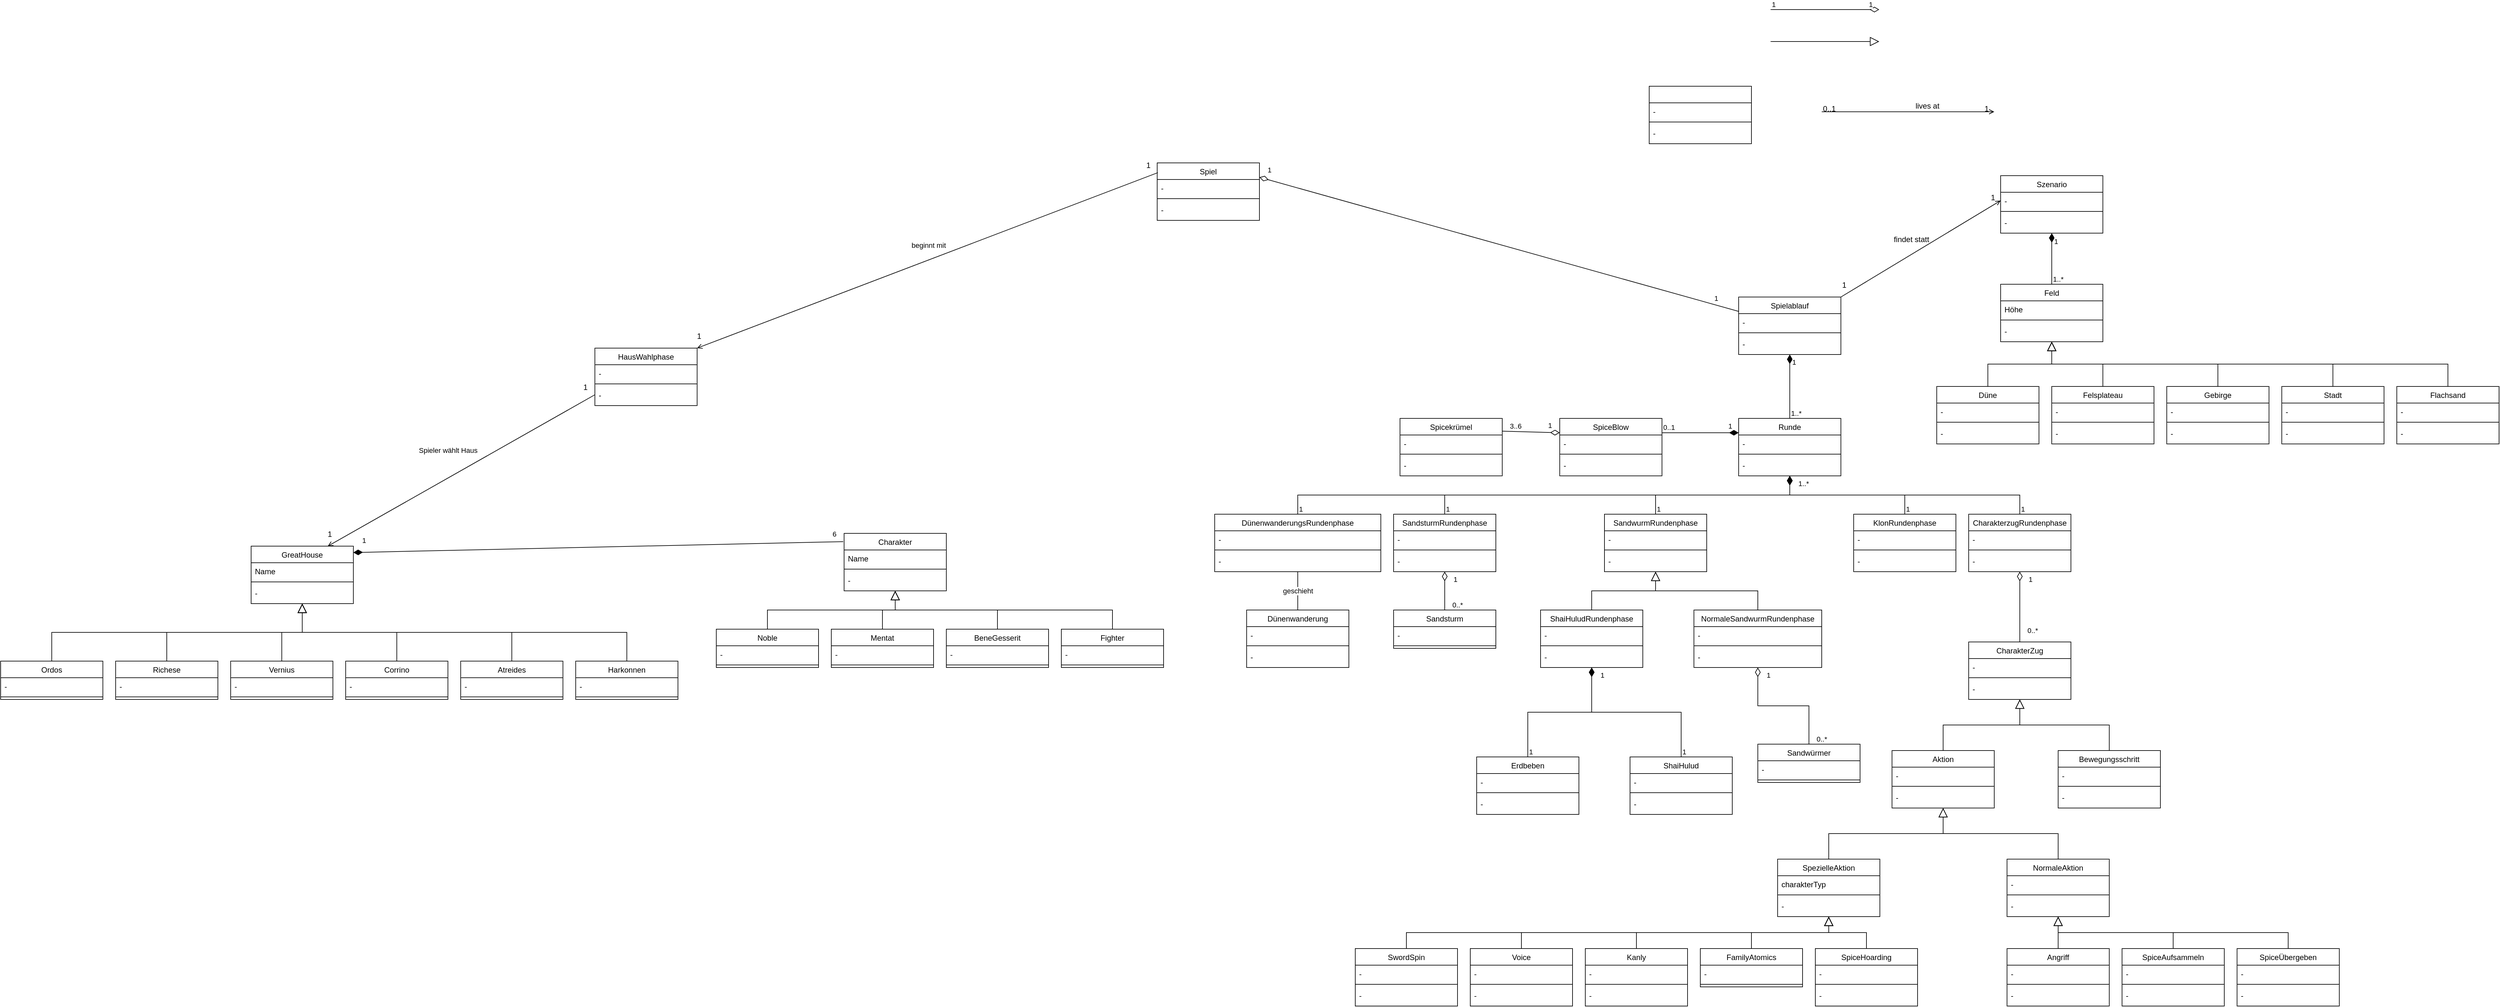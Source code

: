 <mxfile version="15.8.7" type="device"><diagram id="C5RBs43oDa-KdzZeNtuy" name="Page-1"><mxGraphModel dx="3381" dy="984" grid="1" gridSize="10" guides="1" tooltips="1" connect="1" arrows="1" fold="1" page="1" pageScale="1" pageWidth="827" pageHeight="1169" math="0" shadow="0"><root><mxCell id="WIyWlLk6GJQsqaUBKTNV-0"/><mxCell id="WIyWlLk6GJQsqaUBKTNV-1" parent="WIyWlLk6GJQsqaUBKTNV-0"/><mxCell id="zkfFHV4jXpPFQw0GAbJ--0" value="Szenario" style="swimlane;fontStyle=0;align=center;verticalAlign=top;childLayout=stackLayout;horizontal=1;startSize=26;horizontalStack=0;resizeParent=1;resizeLast=0;collapsible=1;marginBottom=0;rounded=0;shadow=0;strokeWidth=1;" parent="WIyWlLk6GJQsqaUBKTNV-1" vertex="1"><mxGeometry x="1510" y="720" width="160" height="90" as="geometry"><mxRectangle x="230" y="140" width="160" height="26" as="alternateBounds"/></mxGeometry></mxCell><mxCell id="u9MXmffhBvJFliiJQgGV-0" value="-" style="text;align=left;verticalAlign=top;spacingLeft=4;spacingRight=4;overflow=hidden;rotatable=0;points=[[0,0.5],[1,0.5]];portConstraint=eastwest;" vertex="1" parent="zkfFHV4jXpPFQw0GAbJ--0"><mxGeometry y="26" width="160" height="26" as="geometry"/></mxCell><mxCell id="zkfFHV4jXpPFQw0GAbJ--4" value="" style="line;html=1;strokeWidth=1;align=left;verticalAlign=middle;spacingTop=-1;spacingLeft=3;spacingRight=3;rotatable=0;labelPosition=right;points=[];portConstraint=eastwest;" parent="zkfFHV4jXpPFQw0GAbJ--0" vertex="1"><mxGeometry y="52" width="160" height="8" as="geometry"/></mxCell><mxCell id="zkfFHV4jXpPFQw0GAbJ--5" value="-" style="text;align=left;verticalAlign=top;spacingLeft=4;spacingRight=4;overflow=hidden;rotatable=0;points=[[0,0.5],[1,0.5]];portConstraint=eastwest;" parent="zkfFHV4jXpPFQw0GAbJ--0" vertex="1"><mxGeometry y="60" width="160" height="26" as="geometry"/></mxCell><mxCell id="zkfFHV4jXpPFQw0GAbJ--26" value="" style="endArrow=open;shadow=0;strokeWidth=1;rounded=0;endFill=1;edgeStyle=elbowEdgeStyle;elbow=vertical;" parent="WIyWlLk6GJQsqaUBKTNV-1" edge="1"><mxGeometry x="0.5" y="41" relative="1" as="geometry"><mxPoint x="1230" y="620" as="sourcePoint"/><mxPoint x="1500" y="620" as="targetPoint"/><mxPoint x="-40" y="32" as="offset"/><Array as="points"><mxPoint x="1260" y="620"/></Array></mxGeometry></mxCell><mxCell id="zkfFHV4jXpPFQw0GAbJ--27" value="0..1" style="resizable=0;align=left;verticalAlign=bottom;labelBackgroundColor=none;fontSize=12;" parent="zkfFHV4jXpPFQw0GAbJ--26" connectable="0" vertex="1"><mxGeometry x="-1" relative="1" as="geometry"><mxPoint y="4" as="offset"/></mxGeometry></mxCell><mxCell id="zkfFHV4jXpPFQw0GAbJ--28" value="1" style="resizable=0;align=right;verticalAlign=bottom;labelBackgroundColor=none;fontSize=12;" parent="zkfFHV4jXpPFQw0GAbJ--26" connectable="0" vertex="1"><mxGeometry x="1" relative="1" as="geometry"><mxPoint x="-7" y="4" as="offset"/></mxGeometry></mxCell><mxCell id="zkfFHV4jXpPFQw0GAbJ--29" value="lives at" style="text;html=1;resizable=0;points=[];;align=center;verticalAlign=middle;labelBackgroundColor=none;rounded=0;shadow=0;strokeWidth=1;fontSize=12;" parent="zkfFHV4jXpPFQw0GAbJ--26" vertex="1" connectable="0"><mxGeometry x="0.5" y="49" relative="1" as="geometry"><mxPoint x="-38" y="40" as="offset"/></mxGeometry></mxCell><mxCell id="u9MXmffhBvJFliiJQgGV-1" value="Stadt" style="swimlane;fontStyle=0;align=center;verticalAlign=top;childLayout=stackLayout;horizontal=1;startSize=26;horizontalStack=0;resizeParent=1;resizeLast=0;collapsible=1;marginBottom=0;rounded=0;shadow=0;strokeWidth=1;" vertex="1" parent="WIyWlLk6GJQsqaUBKTNV-1"><mxGeometry x="1950" y="1050" width="160" height="90" as="geometry"><mxRectangle x="230" y="140" width="160" height="26" as="alternateBounds"/></mxGeometry></mxCell><mxCell id="u9MXmffhBvJFliiJQgGV-2" value="-" style="text;align=left;verticalAlign=top;spacingLeft=4;spacingRight=4;overflow=hidden;rotatable=0;points=[[0,0.5],[1,0.5]];portConstraint=eastwest;" vertex="1" parent="u9MXmffhBvJFliiJQgGV-1"><mxGeometry y="26" width="160" height="26" as="geometry"/></mxCell><mxCell id="u9MXmffhBvJFliiJQgGV-3" value="" style="line;html=1;strokeWidth=1;align=left;verticalAlign=middle;spacingTop=-1;spacingLeft=3;spacingRight=3;rotatable=0;labelPosition=right;points=[];portConstraint=eastwest;" vertex="1" parent="u9MXmffhBvJFliiJQgGV-1"><mxGeometry y="52" width="160" height="8" as="geometry"/></mxCell><mxCell id="u9MXmffhBvJFliiJQgGV-4" value="-" style="text;align=left;verticalAlign=top;spacingLeft=4;spacingRight=4;overflow=hidden;rotatable=0;points=[[0,0.5],[1,0.5]];portConstraint=eastwest;" vertex="1" parent="u9MXmffhBvJFliiJQgGV-1"><mxGeometry y="60" width="160" height="26" as="geometry"/></mxCell><mxCell id="u9MXmffhBvJFliiJQgGV-5" value="Flachsand" style="swimlane;fontStyle=0;align=center;verticalAlign=top;childLayout=stackLayout;horizontal=1;startSize=26;horizontalStack=0;resizeParent=1;resizeLast=0;collapsible=1;marginBottom=0;rounded=0;shadow=0;strokeWidth=1;" vertex="1" parent="WIyWlLk6GJQsqaUBKTNV-1"><mxGeometry x="2130" y="1050" width="160" height="90" as="geometry"><mxRectangle x="230" y="140" width="160" height="26" as="alternateBounds"/></mxGeometry></mxCell><mxCell id="u9MXmffhBvJFliiJQgGV-6" value="-" style="text;align=left;verticalAlign=top;spacingLeft=4;spacingRight=4;overflow=hidden;rotatable=0;points=[[0,0.5],[1,0.5]];portConstraint=eastwest;" vertex="1" parent="u9MXmffhBvJFliiJQgGV-5"><mxGeometry y="26" width="160" height="26" as="geometry"/></mxCell><mxCell id="u9MXmffhBvJFliiJQgGV-7" value="" style="line;html=1;strokeWidth=1;align=left;verticalAlign=middle;spacingTop=-1;spacingLeft=3;spacingRight=3;rotatable=0;labelPosition=right;points=[];portConstraint=eastwest;" vertex="1" parent="u9MXmffhBvJFliiJQgGV-5"><mxGeometry y="52" width="160" height="8" as="geometry"/></mxCell><mxCell id="u9MXmffhBvJFliiJQgGV-8" value="-" style="text;align=left;verticalAlign=top;spacingLeft=4;spacingRight=4;overflow=hidden;rotatable=0;points=[[0,0.5],[1,0.5]];portConstraint=eastwest;" vertex="1" parent="u9MXmffhBvJFliiJQgGV-5"><mxGeometry y="60" width="160" height="26" as="geometry"/></mxCell><mxCell id="u9MXmffhBvJFliiJQgGV-9" value="Feld" style="swimlane;fontStyle=0;align=center;verticalAlign=top;childLayout=stackLayout;horizontal=1;startSize=26;horizontalStack=0;resizeParent=1;resizeLast=0;collapsible=1;marginBottom=0;rounded=0;shadow=0;strokeWidth=1;" vertex="1" parent="WIyWlLk6GJQsqaUBKTNV-1"><mxGeometry x="1510" y="890" width="160" height="90" as="geometry"><mxRectangle x="230" y="140" width="160" height="26" as="alternateBounds"/></mxGeometry></mxCell><mxCell id="u9MXmffhBvJFliiJQgGV-10" value="Höhe" style="text;align=left;verticalAlign=top;spacingLeft=4;spacingRight=4;overflow=hidden;rotatable=0;points=[[0,0.5],[1,0.5]];portConstraint=eastwest;" vertex="1" parent="u9MXmffhBvJFliiJQgGV-9"><mxGeometry y="26" width="160" height="26" as="geometry"/></mxCell><mxCell id="u9MXmffhBvJFliiJQgGV-11" value="" style="line;html=1;strokeWidth=1;align=left;verticalAlign=middle;spacingTop=-1;spacingLeft=3;spacingRight=3;rotatable=0;labelPosition=right;points=[];portConstraint=eastwest;" vertex="1" parent="u9MXmffhBvJFliiJQgGV-9"><mxGeometry y="52" width="160" height="8" as="geometry"/></mxCell><mxCell id="u9MXmffhBvJFliiJQgGV-12" value="-" style="text;align=left;verticalAlign=top;spacingLeft=4;spacingRight=4;overflow=hidden;rotatable=0;points=[[0,0.5],[1,0.5]];portConstraint=eastwest;" vertex="1" parent="u9MXmffhBvJFliiJQgGV-9"><mxGeometry y="60" width="160" height="26" as="geometry"/></mxCell><mxCell id="u9MXmffhBvJFliiJQgGV-13" value="Felsplateau" style="swimlane;fontStyle=0;align=center;verticalAlign=top;childLayout=stackLayout;horizontal=1;startSize=26;horizontalStack=0;resizeParent=1;resizeLast=0;collapsible=1;marginBottom=0;rounded=0;shadow=0;strokeWidth=1;" vertex="1" parent="WIyWlLk6GJQsqaUBKTNV-1"><mxGeometry x="1590" y="1050" width="160" height="90" as="geometry"><mxRectangle x="230" y="140" width="160" height="26" as="alternateBounds"/></mxGeometry></mxCell><mxCell id="u9MXmffhBvJFliiJQgGV-14" value="-" style="text;align=left;verticalAlign=top;spacingLeft=4;spacingRight=4;overflow=hidden;rotatable=0;points=[[0,0.5],[1,0.5]];portConstraint=eastwest;" vertex="1" parent="u9MXmffhBvJFliiJQgGV-13"><mxGeometry y="26" width="160" height="26" as="geometry"/></mxCell><mxCell id="u9MXmffhBvJFliiJQgGV-15" value="" style="line;html=1;strokeWidth=1;align=left;verticalAlign=middle;spacingTop=-1;spacingLeft=3;spacingRight=3;rotatable=0;labelPosition=right;points=[];portConstraint=eastwest;" vertex="1" parent="u9MXmffhBvJFliiJQgGV-13"><mxGeometry y="52" width="160" height="8" as="geometry"/></mxCell><mxCell id="u9MXmffhBvJFliiJQgGV-16" value="-" style="text;align=left;verticalAlign=top;spacingLeft=4;spacingRight=4;overflow=hidden;rotatable=0;points=[[0,0.5],[1,0.5]];portConstraint=eastwest;" vertex="1" parent="u9MXmffhBvJFliiJQgGV-13"><mxGeometry y="60" width="160" height="26" as="geometry"/></mxCell><mxCell id="u9MXmffhBvJFliiJQgGV-17" value="Gebirge" style="swimlane;fontStyle=0;align=center;verticalAlign=top;childLayout=stackLayout;horizontal=1;startSize=26;horizontalStack=0;resizeParent=1;resizeLast=0;collapsible=1;marginBottom=0;rounded=0;shadow=0;strokeWidth=1;" vertex="1" parent="WIyWlLk6GJQsqaUBKTNV-1"><mxGeometry x="1770" y="1050" width="160" height="90" as="geometry"><mxRectangle x="230" y="140" width="160" height="26" as="alternateBounds"/></mxGeometry></mxCell><mxCell id="u9MXmffhBvJFliiJQgGV-18" value="-" style="text;align=left;verticalAlign=top;spacingLeft=4;spacingRight=4;overflow=hidden;rotatable=0;points=[[0,0.5],[1,0.5]];portConstraint=eastwest;" vertex="1" parent="u9MXmffhBvJFliiJQgGV-17"><mxGeometry y="26" width="160" height="26" as="geometry"/></mxCell><mxCell id="u9MXmffhBvJFliiJQgGV-19" value="" style="line;html=1;strokeWidth=1;align=left;verticalAlign=middle;spacingTop=-1;spacingLeft=3;spacingRight=3;rotatable=0;labelPosition=right;points=[];portConstraint=eastwest;" vertex="1" parent="u9MXmffhBvJFliiJQgGV-17"><mxGeometry y="52" width="160" height="8" as="geometry"/></mxCell><mxCell id="u9MXmffhBvJFliiJQgGV-20" value="-" style="text;align=left;verticalAlign=top;spacingLeft=4;spacingRight=4;overflow=hidden;rotatable=0;points=[[0,0.5],[1,0.5]];portConstraint=eastwest;" vertex="1" parent="u9MXmffhBvJFliiJQgGV-17"><mxGeometry y="60" width="160" height="26" as="geometry"/></mxCell><mxCell id="u9MXmffhBvJFliiJQgGV-21" value="Düne" style="swimlane;fontStyle=0;align=center;verticalAlign=top;childLayout=stackLayout;horizontal=1;startSize=26;horizontalStack=0;resizeParent=1;resizeLast=0;collapsible=1;marginBottom=0;rounded=0;shadow=0;strokeWidth=1;" vertex="1" parent="WIyWlLk6GJQsqaUBKTNV-1"><mxGeometry x="1410" y="1050" width="160" height="90" as="geometry"><mxRectangle x="230" y="140" width="160" height="26" as="alternateBounds"/></mxGeometry></mxCell><mxCell id="u9MXmffhBvJFliiJQgGV-22" value="-" style="text;align=left;verticalAlign=top;spacingLeft=4;spacingRight=4;overflow=hidden;rotatable=0;points=[[0,0.5],[1,0.5]];portConstraint=eastwest;" vertex="1" parent="u9MXmffhBvJFliiJQgGV-21"><mxGeometry y="26" width="160" height="26" as="geometry"/></mxCell><mxCell id="u9MXmffhBvJFliiJQgGV-23" value="" style="line;html=1;strokeWidth=1;align=left;verticalAlign=middle;spacingTop=-1;spacingLeft=3;spacingRight=3;rotatable=0;labelPosition=right;points=[];portConstraint=eastwest;" vertex="1" parent="u9MXmffhBvJFliiJQgGV-21"><mxGeometry y="52" width="160" height="8" as="geometry"/></mxCell><mxCell id="u9MXmffhBvJFliiJQgGV-24" value="-" style="text;align=left;verticalAlign=top;spacingLeft=4;spacingRight=4;overflow=hidden;rotatable=0;points=[[0,0.5],[1,0.5]];portConstraint=eastwest;" vertex="1" parent="u9MXmffhBvJFliiJQgGV-21"><mxGeometry y="60" width="160" height="26" as="geometry"/></mxCell><mxCell id="u9MXmffhBvJFliiJQgGV-29" value="Corrino" style="swimlane;fontStyle=0;align=center;verticalAlign=top;childLayout=stackLayout;horizontal=1;startSize=26;horizontalStack=0;resizeParent=1;resizeLast=0;collapsible=1;marginBottom=0;rounded=0;shadow=0;strokeWidth=1;" vertex="1" parent="WIyWlLk6GJQsqaUBKTNV-1"><mxGeometry x="-1080" y="1480" width="160" height="60" as="geometry"><mxRectangle x="230" y="140" width="160" height="26" as="alternateBounds"/></mxGeometry></mxCell><mxCell id="u9MXmffhBvJFliiJQgGV-30" value="-" style="text;align=left;verticalAlign=top;spacingLeft=4;spacingRight=4;overflow=hidden;rotatable=0;points=[[0,0.5],[1,0.5]];portConstraint=eastwest;" vertex="1" parent="u9MXmffhBvJFliiJQgGV-29"><mxGeometry y="26" width="160" height="26" as="geometry"/></mxCell><mxCell id="u9MXmffhBvJFliiJQgGV-31" value="" style="line;html=1;strokeWidth=1;align=left;verticalAlign=middle;spacingTop=-1;spacingLeft=3;spacingRight=3;rotatable=0;labelPosition=right;points=[];portConstraint=eastwest;" vertex="1" parent="u9MXmffhBvJFliiJQgGV-29"><mxGeometry y="52" width="160" height="8" as="geometry"/></mxCell><mxCell id="u9MXmffhBvJFliiJQgGV-33" value="Atreides" style="swimlane;fontStyle=0;align=center;verticalAlign=top;childLayout=stackLayout;horizontal=1;startSize=26;horizontalStack=0;resizeParent=1;resizeLast=0;collapsible=1;marginBottom=0;rounded=0;shadow=0;strokeWidth=1;" vertex="1" parent="WIyWlLk6GJQsqaUBKTNV-1"><mxGeometry x="-900" y="1480" width="160" height="60" as="geometry"><mxRectangle x="230" y="140" width="160" height="26" as="alternateBounds"/></mxGeometry></mxCell><mxCell id="u9MXmffhBvJFliiJQgGV-34" value="-" style="text;align=left;verticalAlign=top;spacingLeft=4;spacingRight=4;overflow=hidden;rotatable=0;points=[[0,0.5],[1,0.5]];portConstraint=eastwest;" vertex="1" parent="u9MXmffhBvJFliiJQgGV-33"><mxGeometry y="26" width="160" height="26" as="geometry"/></mxCell><mxCell id="u9MXmffhBvJFliiJQgGV-35" value="" style="line;html=1;strokeWidth=1;align=left;verticalAlign=middle;spacingTop=-1;spacingLeft=3;spacingRight=3;rotatable=0;labelPosition=right;points=[];portConstraint=eastwest;" vertex="1" parent="u9MXmffhBvJFliiJQgGV-33"><mxGeometry y="52" width="160" height="8" as="geometry"/></mxCell><mxCell id="u9MXmffhBvJFliiJQgGV-37" value="GreatHouse" style="swimlane;fontStyle=0;align=center;verticalAlign=top;childLayout=stackLayout;horizontal=1;startSize=26;horizontalStack=0;resizeParent=1;resizeLast=0;collapsible=1;marginBottom=0;rounded=0;shadow=0;strokeWidth=1;" vertex="1" parent="WIyWlLk6GJQsqaUBKTNV-1"><mxGeometry x="-1228" y="1300" width="160" height="90" as="geometry"><mxRectangle x="230" y="140" width="160" height="26" as="alternateBounds"/></mxGeometry></mxCell><mxCell id="u9MXmffhBvJFliiJQgGV-334" value="Name" style="text;align=left;verticalAlign=top;spacingLeft=4;spacingRight=4;overflow=hidden;rotatable=0;points=[[0,0.5],[1,0.5]];portConstraint=eastwest;" vertex="1" parent="u9MXmffhBvJFliiJQgGV-37"><mxGeometry y="26" width="160" height="26" as="geometry"/></mxCell><mxCell id="u9MXmffhBvJFliiJQgGV-39" value="" style="line;html=1;strokeWidth=1;align=left;verticalAlign=middle;spacingTop=-1;spacingLeft=3;spacingRight=3;rotatable=0;labelPosition=right;points=[];portConstraint=eastwest;" vertex="1" parent="u9MXmffhBvJFliiJQgGV-37"><mxGeometry y="52" width="160" height="8" as="geometry"/></mxCell><mxCell id="u9MXmffhBvJFliiJQgGV-40" value="-" style="text;align=left;verticalAlign=top;spacingLeft=4;spacingRight=4;overflow=hidden;rotatable=0;points=[[0,0.5],[1,0.5]];portConstraint=eastwest;" vertex="1" parent="u9MXmffhBvJFliiJQgGV-37"><mxGeometry y="60" width="160" height="26" as="geometry"/></mxCell><mxCell id="u9MXmffhBvJFliiJQgGV-41" value="Harkonnen" style="swimlane;fontStyle=0;align=center;verticalAlign=top;childLayout=stackLayout;horizontal=1;startSize=26;horizontalStack=0;resizeParent=1;resizeLast=0;collapsible=1;marginBottom=0;rounded=0;shadow=0;strokeWidth=1;" vertex="1" parent="WIyWlLk6GJQsqaUBKTNV-1"><mxGeometry x="-720" y="1480" width="160" height="60" as="geometry"><mxRectangle x="230" y="140" width="160" height="26" as="alternateBounds"/></mxGeometry></mxCell><mxCell id="u9MXmffhBvJFliiJQgGV-42" value="-" style="text;align=left;verticalAlign=top;spacingLeft=4;spacingRight=4;overflow=hidden;rotatable=0;points=[[0,0.5],[1,0.5]];portConstraint=eastwest;" vertex="1" parent="u9MXmffhBvJFliiJQgGV-41"><mxGeometry y="26" width="160" height="26" as="geometry"/></mxCell><mxCell id="u9MXmffhBvJFliiJQgGV-43" value="" style="line;html=1;strokeWidth=1;align=left;verticalAlign=middle;spacingTop=-1;spacingLeft=3;spacingRight=3;rotatable=0;labelPosition=right;points=[];portConstraint=eastwest;" vertex="1" parent="u9MXmffhBvJFliiJQgGV-41"><mxGeometry y="52" width="160" height="8" as="geometry"/></mxCell><mxCell id="u9MXmffhBvJFliiJQgGV-45" value="Richese" style="swimlane;fontStyle=0;align=center;verticalAlign=top;childLayout=stackLayout;horizontal=1;startSize=26;horizontalStack=0;resizeParent=1;resizeLast=0;collapsible=1;marginBottom=0;rounded=0;shadow=0;strokeWidth=1;" vertex="1" parent="WIyWlLk6GJQsqaUBKTNV-1"><mxGeometry x="-1440" y="1480" width="160" height="60" as="geometry"><mxRectangle x="230" y="140" width="160" height="26" as="alternateBounds"/></mxGeometry></mxCell><mxCell id="u9MXmffhBvJFliiJQgGV-46" value="-" style="text;align=left;verticalAlign=top;spacingLeft=4;spacingRight=4;overflow=hidden;rotatable=0;points=[[0,0.5],[1,0.5]];portConstraint=eastwest;" vertex="1" parent="u9MXmffhBvJFliiJQgGV-45"><mxGeometry y="26" width="160" height="26" as="geometry"/></mxCell><mxCell id="u9MXmffhBvJFliiJQgGV-47" value="" style="line;html=1;strokeWidth=1;align=left;verticalAlign=middle;spacingTop=-1;spacingLeft=3;spacingRight=3;rotatable=0;labelPosition=right;points=[];portConstraint=eastwest;" vertex="1" parent="u9MXmffhBvJFliiJQgGV-45"><mxGeometry y="52" width="160" height="8" as="geometry"/></mxCell><mxCell id="u9MXmffhBvJFliiJQgGV-49" value="Vernius" style="swimlane;fontStyle=0;align=center;verticalAlign=top;childLayout=stackLayout;horizontal=1;startSize=26;horizontalStack=0;resizeParent=1;resizeLast=0;collapsible=1;marginBottom=0;rounded=0;shadow=0;strokeWidth=1;" vertex="1" parent="WIyWlLk6GJQsqaUBKTNV-1"><mxGeometry x="-1260" y="1480" width="160" height="60" as="geometry"><mxRectangle x="230" y="140" width="160" height="26" as="alternateBounds"/></mxGeometry></mxCell><mxCell id="u9MXmffhBvJFliiJQgGV-50" value="-" style="text;align=left;verticalAlign=top;spacingLeft=4;spacingRight=4;overflow=hidden;rotatable=0;points=[[0,0.5],[1,0.5]];portConstraint=eastwest;" vertex="1" parent="u9MXmffhBvJFliiJQgGV-49"><mxGeometry y="26" width="160" height="26" as="geometry"/></mxCell><mxCell id="u9MXmffhBvJFliiJQgGV-51" value="" style="line;html=1;strokeWidth=1;align=left;verticalAlign=middle;spacingTop=-1;spacingLeft=3;spacingRight=3;rotatable=0;labelPosition=right;points=[];portConstraint=eastwest;" vertex="1" parent="u9MXmffhBvJFliiJQgGV-49"><mxGeometry y="52" width="160" height="8" as="geometry"/></mxCell><mxCell id="u9MXmffhBvJFliiJQgGV-53" value="Ordos" style="swimlane;fontStyle=0;align=center;verticalAlign=top;childLayout=stackLayout;horizontal=1;startSize=26;horizontalStack=0;resizeParent=1;resizeLast=0;collapsible=1;marginBottom=0;rounded=0;shadow=0;strokeWidth=1;" vertex="1" parent="WIyWlLk6GJQsqaUBKTNV-1"><mxGeometry x="-1620" y="1480" width="160" height="60" as="geometry"><mxRectangle x="230" y="140" width="160" height="26" as="alternateBounds"/></mxGeometry></mxCell><mxCell id="u9MXmffhBvJFliiJQgGV-54" value="-" style="text;align=left;verticalAlign=top;spacingLeft=4;spacingRight=4;overflow=hidden;rotatable=0;points=[[0,0.5],[1,0.5]];portConstraint=eastwest;" vertex="1" parent="u9MXmffhBvJFliiJQgGV-53"><mxGeometry y="26" width="160" height="26" as="geometry"/></mxCell><mxCell id="u9MXmffhBvJFliiJQgGV-55" value="" style="line;html=1;strokeWidth=1;align=left;verticalAlign=middle;spacingTop=-1;spacingLeft=3;spacingRight=3;rotatable=0;labelPosition=right;points=[];portConstraint=eastwest;" vertex="1" parent="u9MXmffhBvJFliiJQgGV-53"><mxGeometry y="52" width="160" height="8" as="geometry"/></mxCell><mxCell id="u9MXmffhBvJFliiJQgGV-61" value="Noble" style="swimlane;fontStyle=0;align=center;verticalAlign=top;childLayout=stackLayout;horizontal=1;startSize=26;horizontalStack=0;resizeParent=1;resizeLast=0;collapsible=1;marginBottom=0;rounded=0;shadow=0;strokeWidth=1;" vertex="1" parent="WIyWlLk6GJQsqaUBKTNV-1"><mxGeometry x="-500" y="1430" width="160" height="60" as="geometry"><mxRectangle x="230" y="140" width="160" height="26" as="alternateBounds"/></mxGeometry></mxCell><mxCell id="u9MXmffhBvJFliiJQgGV-62" value="-" style="text;align=left;verticalAlign=top;spacingLeft=4;spacingRight=4;overflow=hidden;rotatable=0;points=[[0,0.5],[1,0.5]];portConstraint=eastwest;" vertex="1" parent="u9MXmffhBvJFliiJQgGV-61"><mxGeometry y="26" width="160" height="26" as="geometry"/></mxCell><mxCell id="u9MXmffhBvJFliiJQgGV-63" value="" style="line;html=1;strokeWidth=1;align=left;verticalAlign=middle;spacingTop=-1;spacingLeft=3;spacingRight=3;rotatable=0;labelPosition=right;points=[];portConstraint=eastwest;" vertex="1" parent="u9MXmffhBvJFliiJQgGV-61"><mxGeometry y="52" width="160" height="8" as="geometry"/></mxCell><mxCell id="u9MXmffhBvJFliiJQgGV-65" value="Mentat" style="swimlane;fontStyle=0;align=center;verticalAlign=top;childLayout=stackLayout;horizontal=1;startSize=26;horizontalStack=0;resizeParent=1;resizeLast=0;collapsible=1;marginBottom=0;rounded=0;shadow=0;strokeWidth=1;" vertex="1" parent="WIyWlLk6GJQsqaUBKTNV-1"><mxGeometry x="-320" y="1430" width="160" height="60" as="geometry"><mxRectangle x="230" y="140" width="160" height="26" as="alternateBounds"/></mxGeometry></mxCell><mxCell id="u9MXmffhBvJFliiJQgGV-66" value="-" style="text;align=left;verticalAlign=top;spacingLeft=4;spacingRight=4;overflow=hidden;rotatable=0;points=[[0,0.5],[1,0.5]];portConstraint=eastwest;" vertex="1" parent="u9MXmffhBvJFliiJQgGV-65"><mxGeometry y="26" width="160" height="26" as="geometry"/></mxCell><mxCell id="u9MXmffhBvJFliiJQgGV-67" value="" style="line;html=1;strokeWidth=1;align=left;verticalAlign=middle;spacingTop=-1;spacingLeft=3;spacingRight=3;rotatable=0;labelPosition=right;points=[];portConstraint=eastwest;" vertex="1" parent="u9MXmffhBvJFliiJQgGV-65"><mxGeometry y="52" width="160" height="8" as="geometry"/></mxCell><mxCell id="u9MXmffhBvJFliiJQgGV-69" value="Charakter" style="swimlane;fontStyle=0;align=center;verticalAlign=top;childLayout=stackLayout;horizontal=1;startSize=26;horizontalStack=0;resizeParent=1;resizeLast=0;collapsible=1;marginBottom=0;rounded=0;shadow=0;strokeWidth=1;" vertex="1" parent="WIyWlLk6GJQsqaUBKTNV-1"><mxGeometry x="-300" y="1280" width="160" height="90" as="geometry"><mxRectangle x="230" y="140" width="160" height="26" as="alternateBounds"/></mxGeometry></mxCell><mxCell id="u9MXmffhBvJFliiJQgGV-70" value="Name" style="text;align=left;verticalAlign=top;spacingLeft=4;spacingRight=4;overflow=hidden;rotatable=0;points=[[0,0.5],[1,0.5]];portConstraint=eastwest;" vertex="1" parent="u9MXmffhBvJFliiJQgGV-69"><mxGeometry y="26" width="160" height="26" as="geometry"/></mxCell><mxCell id="u9MXmffhBvJFliiJQgGV-71" value="" style="line;html=1;strokeWidth=1;align=left;verticalAlign=middle;spacingTop=-1;spacingLeft=3;spacingRight=3;rotatable=0;labelPosition=right;points=[];portConstraint=eastwest;" vertex="1" parent="u9MXmffhBvJFliiJQgGV-69"><mxGeometry y="52" width="160" height="8" as="geometry"/></mxCell><mxCell id="u9MXmffhBvJFliiJQgGV-72" value="-" style="text;align=left;verticalAlign=top;spacingLeft=4;spacingRight=4;overflow=hidden;rotatable=0;points=[[0,0.5],[1,0.5]];portConstraint=eastwest;" vertex="1" parent="u9MXmffhBvJFliiJQgGV-69"><mxGeometry y="60" width="160" height="26" as="geometry"/></mxCell><mxCell id="u9MXmffhBvJFliiJQgGV-73" value="BeneGesserit" style="swimlane;fontStyle=0;align=center;verticalAlign=top;childLayout=stackLayout;horizontal=1;startSize=26;horizontalStack=0;resizeParent=1;resizeLast=0;collapsible=1;marginBottom=0;rounded=0;shadow=0;strokeWidth=1;" vertex="1" parent="WIyWlLk6GJQsqaUBKTNV-1"><mxGeometry x="-140" y="1430" width="160" height="60" as="geometry"><mxRectangle x="230" y="140" width="160" height="26" as="alternateBounds"/></mxGeometry></mxCell><mxCell id="u9MXmffhBvJFliiJQgGV-74" value="-" style="text;align=left;verticalAlign=top;spacingLeft=4;spacingRight=4;overflow=hidden;rotatable=0;points=[[0,0.5],[1,0.5]];portConstraint=eastwest;" vertex="1" parent="u9MXmffhBvJFliiJQgGV-73"><mxGeometry y="26" width="160" height="26" as="geometry"/></mxCell><mxCell id="u9MXmffhBvJFliiJQgGV-75" value="" style="line;html=1;strokeWidth=1;align=left;verticalAlign=middle;spacingTop=-1;spacingLeft=3;spacingRight=3;rotatable=0;labelPosition=right;points=[];portConstraint=eastwest;" vertex="1" parent="u9MXmffhBvJFliiJQgGV-73"><mxGeometry y="52" width="160" height="8" as="geometry"/></mxCell><mxCell id="u9MXmffhBvJFliiJQgGV-85" value="Fighter" style="swimlane;fontStyle=0;align=center;verticalAlign=top;childLayout=stackLayout;horizontal=1;startSize=26;horizontalStack=0;resizeParent=1;resizeLast=0;collapsible=1;marginBottom=0;rounded=0;shadow=0;strokeWidth=1;" vertex="1" parent="WIyWlLk6GJQsqaUBKTNV-1"><mxGeometry x="40" y="1430" width="160" height="60" as="geometry"><mxRectangle x="230" y="140" width="160" height="26" as="alternateBounds"/></mxGeometry></mxCell><mxCell id="u9MXmffhBvJFliiJQgGV-86" value="-" style="text;align=left;verticalAlign=top;spacingLeft=4;spacingRight=4;overflow=hidden;rotatable=0;points=[[0,0.5],[1,0.5]];portConstraint=eastwest;" vertex="1" parent="u9MXmffhBvJFliiJQgGV-85"><mxGeometry y="26" width="160" height="26" as="geometry"/></mxCell><mxCell id="u9MXmffhBvJFliiJQgGV-87" value="" style="line;html=1;strokeWidth=1;align=left;verticalAlign=middle;spacingTop=-1;spacingLeft=3;spacingRight=3;rotatable=0;labelPosition=right;points=[];portConstraint=eastwest;" vertex="1" parent="u9MXmffhBvJFliiJQgGV-85"><mxGeometry y="52" width="160" height="8" as="geometry"/></mxCell><mxCell id="u9MXmffhBvJFliiJQgGV-138" value="SpiceBlow" style="swimlane;fontStyle=0;align=center;verticalAlign=top;childLayout=stackLayout;horizontal=1;startSize=26;horizontalStack=0;resizeParent=1;resizeLast=0;collapsible=1;marginBottom=0;rounded=0;shadow=0;strokeWidth=1;" vertex="1" parent="WIyWlLk6GJQsqaUBKTNV-1"><mxGeometry x="820" y="1100" width="160" height="90" as="geometry"><mxRectangle x="230" y="140" width="160" height="26" as="alternateBounds"/></mxGeometry></mxCell><mxCell id="u9MXmffhBvJFliiJQgGV-139" value="-" style="text;align=left;verticalAlign=top;spacingLeft=4;spacingRight=4;overflow=hidden;rotatable=0;points=[[0,0.5],[1,0.5]];portConstraint=eastwest;" vertex="1" parent="u9MXmffhBvJFliiJQgGV-138"><mxGeometry y="26" width="160" height="26" as="geometry"/></mxCell><mxCell id="u9MXmffhBvJFliiJQgGV-140" value="" style="line;html=1;strokeWidth=1;align=left;verticalAlign=middle;spacingTop=-1;spacingLeft=3;spacingRight=3;rotatable=0;labelPosition=right;points=[];portConstraint=eastwest;" vertex="1" parent="u9MXmffhBvJFliiJQgGV-138"><mxGeometry y="52" width="160" height="8" as="geometry"/></mxCell><mxCell id="u9MXmffhBvJFliiJQgGV-141" value="-" style="text;align=left;verticalAlign=top;spacingLeft=4;spacingRight=4;overflow=hidden;rotatable=0;points=[[0,0.5],[1,0.5]];portConstraint=eastwest;" vertex="1" parent="u9MXmffhBvJFliiJQgGV-138"><mxGeometry y="60" width="160" height="26" as="geometry"/></mxCell><mxCell id="u9MXmffhBvJFliiJQgGV-142" value="Dünenwanderung" style="swimlane;fontStyle=0;align=center;verticalAlign=top;childLayout=stackLayout;horizontal=1;startSize=26;horizontalStack=0;resizeParent=1;resizeLast=0;collapsible=1;marginBottom=0;rounded=0;shadow=0;strokeWidth=1;" vertex="1" parent="WIyWlLk6GJQsqaUBKTNV-1"><mxGeometry x="330" y="1400" width="160" height="90" as="geometry"><mxRectangle x="230" y="140" width="160" height="26" as="alternateBounds"/></mxGeometry></mxCell><mxCell id="u9MXmffhBvJFliiJQgGV-143" value="-" style="text;align=left;verticalAlign=top;spacingLeft=4;spacingRight=4;overflow=hidden;rotatable=0;points=[[0,0.5],[1,0.5]];portConstraint=eastwest;" vertex="1" parent="u9MXmffhBvJFliiJQgGV-142"><mxGeometry y="26" width="160" height="26" as="geometry"/></mxCell><mxCell id="u9MXmffhBvJFliiJQgGV-144" value="" style="line;html=1;strokeWidth=1;align=left;verticalAlign=middle;spacingTop=-1;spacingLeft=3;spacingRight=3;rotatable=0;labelPosition=right;points=[];portConstraint=eastwest;" vertex="1" parent="u9MXmffhBvJFliiJQgGV-142"><mxGeometry y="52" width="160" height="8" as="geometry"/></mxCell><mxCell id="u9MXmffhBvJFliiJQgGV-145" value="-" style="text;align=left;verticalAlign=top;spacingLeft=4;spacingRight=4;overflow=hidden;rotatable=0;points=[[0,0.5],[1,0.5]];portConstraint=eastwest;" vertex="1" parent="u9MXmffhBvJFliiJQgGV-142"><mxGeometry y="60" width="160" height="26" as="geometry"/></mxCell><mxCell id="u9MXmffhBvJFliiJQgGV-146" value="Sandsturm" style="swimlane;fontStyle=0;align=center;verticalAlign=top;childLayout=stackLayout;horizontal=1;startSize=26;horizontalStack=0;resizeParent=1;resizeLast=0;collapsible=1;marginBottom=0;rounded=0;shadow=0;strokeWidth=1;" vertex="1" parent="WIyWlLk6GJQsqaUBKTNV-1"><mxGeometry x="560" y="1400" width="160" height="60" as="geometry"><mxRectangle x="230" y="140" width="160" height="26" as="alternateBounds"/></mxGeometry></mxCell><mxCell id="u9MXmffhBvJFliiJQgGV-147" value="-" style="text;align=left;verticalAlign=top;spacingLeft=4;spacingRight=4;overflow=hidden;rotatable=0;points=[[0,0.5],[1,0.5]];portConstraint=eastwest;" vertex="1" parent="u9MXmffhBvJFliiJQgGV-146"><mxGeometry y="26" width="160" height="26" as="geometry"/></mxCell><mxCell id="u9MXmffhBvJFliiJQgGV-148" value="" style="line;html=1;strokeWidth=1;align=left;verticalAlign=middle;spacingTop=-1;spacingLeft=3;spacingRight=3;rotatable=0;labelPosition=right;points=[];portConstraint=eastwest;" vertex="1" parent="u9MXmffhBvJFliiJQgGV-146"><mxGeometry y="52" width="160" height="8" as="geometry"/></mxCell><mxCell id="u9MXmffhBvJFliiJQgGV-150" value="Sandwürmer" style="swimlane;fontStyle=0;align=center;verticalAlign=top;childLayout=stackLayout;horizontal=1;startSize=26;horizontalStack=0;resizeParent=1;resizeLast=0;collapsible=1;marginBottom=0;rounded=0;shadow=0;strokeWidth=1;" vertex="1" parent="WIyWlLk6GJQsqaUBKTNV-1"><mxGeometry x="1130" y="1610" width="160" height="60" as="geometry"><mxRectangle x="230" y="140" width="160" height="26" as="alternateBounds"/></mxGeometry></mxCell><mxCell id="u9MXmffhBvJFliiJQgGV-151" value="-" style="text;align=left;verticalAlign=top;spacingLeft=4;spacingRight=4;overflow=hidden;rotatable=0;points=[[0,0.5],[1,0.5]];portConstraint=eastwest;" vertex="1" parent="u9MXmffhBvJFliiJQgGV-150"><mxGeometry y="26" width="160" height="26" as="geometry"/></mxCell><mxCell id="u9MXmffhBvJFliiJQgGV-152" value="" style="line;html=1;strokeWidth=1;align=left;verticalAlign=middle;spacingTop=-1;spacingLeft=3;spacingRight=3;rotatable=0;labelPosition=right;points=[];portConstraint=eastwest;" vertex="1" parent="u9MXmffhBvJFliiJQgGV-150"><mxGeometry y="52" width="160" height="8" as="geometry"/></mxCell><mxCell id="u9MXmffhBvJFliiJQgGV-166" value="DünenwanderungsRundenphase" style="swimlane;fontStyle=0;align=center;verticalAlign=top;childLayout=stackLayout;horizontal=1;startSize=26;horizontalStack=0;resizeParent=1;resizeLast=0;collapsible=1;marginBottom=0;rounded=0;shadow=0;strokeWidth=1;" vertex="1" parent="WIyWlLk6GJQsqaUBKTNV-1"><mxGeometry x="280" y="1250" width="260" height="90" as="geometry"><mxRectangle x="230" y="140" width="160" height="26" as="alternateBounds"/></mxGeometry></mxCell><mxCell id="u9MXmffhBvJFliiJQgGV-167" value="-" style="text;align=left;verticalAlign=top;spacingLeft=4;spacingRight=4;overflow=hidden;rotatable=0;points=[[0,0.5],[1,0.5]];portConstraint=eastwest;" vertex="1" parent="u9MXmffhBvJFliiJQgGV-166"><mxGeometry y="26" width="260" height="26" as="geometry"/></mxCell><mxCell id="u9MXmffhBvJFliiJQgGV-168" value="" style="line;html=1;strokeWidth=1;align=left;verticalAlign=middle;spacingTop=-1;spacingLeft=3;spacingRight=3;rotatable=0;labelPosition=right;points=[];portConstraint=eastwest;" vertex="1" parent="u9MXmffhBvJFliiJQgGV-166"><mxGeometry y="52" width="260" height="8" as="geometry"/></mxCell><mxCell id="u9MXmffhBvJFliiJQgGV-169" value="-" style="text;align=left;verticalAlign=top;spacingLeft=4;spacingRight=4;overflow=hidden;rotatable=0;points=[[0,0.5],[1,0.5]];portConstraint=eastwest;" vertex="1" parent="u9MXmffhBvJFliiJQgGV-166"><mxGeometry y="60" width="260" height="26" as="geometry"/></mxCell><mxCell id="u9MXmffhBvJFliiJQgGV-170" value="SandwurmRundenphase" style="swimlane;fontStyle=0;align=center;verticalAlign=top;childLayout=stackLayout;horizontal=1;startSize=26;horizontalStack=0;resizeParent=1;resizeLast=0;collapsible=1;marginBottom=0;rounded=0;shadow=0;strokeWidth=1;" vertex="1" parent="WIyWlLk6GJQsqaUBKTNV-1"><mxGeometry x="890" y="1250" width="160" height="90" as="geometry"><mxRectangle x="230" y="140" width="160" height="26" as="alternateBounds"/></mxGeometry></mxCell><mxCell id="u9MXmffhBvJFliiJQgGV-171" value="-" style="text;align=left;verticalAlign=top;spacingLeft=4;spacingRight=4;overflow=hidden;rotatable=0;points=[[0,0.5],[1,0.5]];portConstraint=eastwest;" vertex="1" parent="u9MXmffhBvJFliiJQgGV-170"><mxGeometry y="26" width="160" height="26" as="geometry"/></mxCell><mxCell id="u9MXmffhBvJFliiJQgGV-172" value="" style="line;html=1;strokeWidth=1;align=left;verticalAlign=middle;spacingTop=-1;spacingLeft=3;spacingRight=3;rotatable=0;labelPosition=right;points=[];portConstraint=eastwest;" vertex="1" parent="u9MXmffhBvJFliiJQgGV-170"><mxGeometry y="52" width="160" height="8" as="geometry"/></mxCell><mxCell id="u9MXmffhBvJFliiJQgGV-173" value="-" style="text;align=left;verticalAlign=top;spacingLeft=4;spacingRight=4;overflow=hidden;rotatable=0;points=[[0,0.5],[1,0.5]];portConstraint=eastwest;" vertex="1" parent="u9MXmffhBvJFliiJQgGV-170"><mxGeometry y="60" width="160" height="26" as="geometry"/></mxCell><mxCell id="u9MXmffhBvJFliiJQgGV-174" value="Runde" style="swimlane;fontStyle=0;align=center;verticalAlign=top;childLayout=stackLayout;horizontal=1;startSize=26;horizontalStack=0;resizeParent=1;resizeLast=0;collapsible=1;marginBottom=0;rounded=0;shadow=0;strokeWidth=1;" vertex="1" parent="WIyWlLk6GJQsqaUBKTNV-1"><mxGeometry x="1100" y="1100" width="160" height="90" as="geometry"><mxRectangle x="230" y="140" width="160" height="26" as="alternateBounds"/></mxGeometry></mxCell><mxCell id="u9MXmffhBvJFliiJQgGV-175" value="-" style="text;align=left;verticalAlign=top;spacingLeft=4;spacingRight=4;overflow=hidden;rotatable=0;points=[[0,0.5],[1,0.5]];portConstraint=eastwest;" vertex="1" parent="u9MXmffhBvJFliiJQgGV-174"><mxGeometry y="26" width="160" height="26" as="geometry"/></mxCell><mxCell id="u9MXmffhBvJFliiJQgGV-176" value="" style="line;html=1;strokeWidth=1;align=left;verticalAlign=middle;spacingTop=-1;spacingLeft=3;spacingRight=3;rotatable=0;labelPosition=right;points=[];portConstraint=eastwest;" vertex="1" parent="u9MXmffhBvJFliiJQgGV-174"><mxGeometry y="52" width="160" height="8" as="geometry"/></mxCell><mxCell id="u9MXmffhBvJFliiJQgGV-177" value="-" style="text;align=left;verticalAlign=top;spacingLeft=4;spacingRight=4;overflow=hidden;rotatable=0;points=[[0,0.5],[1,0.5]];portConstraint=eastwest;" vertex="1" parent="u9MXmffhBvJFliiJQgGV-174"><mxGeometry y="60" width="160" height="26" as="geometry"/></mxCell><mxCell id="u9MXmffhBvJFliiJQgGV-178" value="SandsturmRundenphase" style="swimlane;fontStyle=0;align=center;verticalAlign=top;childLayout=stackLayout;horizontal=1;startSize=26;horizontalStack=0;resizeParent=1;resizeLast=0;collapsible=1;marginBottom=0;rounded=0;shadow=0;strokeWidth=1;" vertex="1" parent="WIyWlLk6GJQsqaUBKTNV-1"><mxGeometry x="560" y="1250" width="160" height="90" as="geometry"><mxRectangle x="230" y="140" width="160" height="26" as="alternateBounds"/></mxGeometry></mxCell><mxCell id="u9MXmffhBvJFliiJQgGV-179" value="-" style="text;align=left;verticalAlign=top;spacingLeft=4;spacingRight=4;overflow=hidden;rotatable=0;points=[[0,0.5],[1,0.5]];portConstraint=eastwest;" vertex="1" parent="u9MXmffhBvJFliiJQgGV-178"><mxGeometry y="26" width="160" height="26" as="geometry"/></mxCell><mxCell id="u9MXmffhBvJFliiJQgGV-180" value="" style="line;html=1;strokeWidth=1;align=left;verticalAlign=middle;spacingTop=-1;spacingLeft=3;spacingRight=3;rotatable=0;labelPosition=right;points=[];portConstraint=eastwest;" vertex="1" parent="u9MXmffhBvJFliiJQgGV-178"><mxGeometry y="52" width="160" height="8" as="geometry"/></mxCell><mxCell id="u9MXmffhBvJFliiJQgGV-181" value="-" style="text;align=left;verticalAlign=top;spacingLeft=4;spacingRight=4;overflow=hidden;rotatable=0;points=[[0,0.5],[1,0.5]];portConstraint=eastwest;" vertex="1" parent="u9MXmffhBvJFliiJQgGV-178"><mxGeometry y="60" width="160" height="26" as="geometry"/></mxCell><mxCell id="u9MXmffhBvJFliiJQgGV-182" value="KlonRundenphase" style="swimlane;fontStyle=0;align=center;verticalAlign=top;childLayout=stackLayout;horizontal=1;startSize=26;horizontalStack=0;resizeParent=1;resizeLast=0;collapsible=1;marginBottom=0;rounded=0;shadow=0;strokeWidth=1;" vertex="1" parent="WIyWlLk6GJQsqaUBKTNV-1"><mxGeometry x="1280" y="1250" width="160" height="90" as="geometry"><mxRectangle x="230" y="140" width="160" height="26" as="alternateBounds"/></mxGeometry></mxCell><mxCell id="u9MXmffhBvJFliiJQgGV-183" value="-" style="text;align=left;verticalAlign=top;spacingLeft=4;spacingRight=4;overflow=hidden;rotatable=0;points=[[0,0.5],[1,0.5]];portConstraint=eastwest;" vertex="1" parent="u9MXmffhBvJFliiJQgGV-182"><mxGeometry y="26" width="160" height="26" as="geometry"/></mxCell><mxCell id="u9MXmffhBvJFliiJQgGV-184" value="" style="line;html=1;strokeWidth=1;align=left;verticalAlign=middle;spacingTop=-1;spacingLeft=3;spacingRight=3;rotatable=0;labelPosition=right;points=[];portConstraint=eastwest;" vertex="1" parent="u9MXmffhBvJFliiJQgGV-182"><mxGeometry y="52" width="160" height="8" as="geometry"/></mxCell><mxCell id="u9MXmffhBvJFliiJQgGV-185" value="-" style="text;align=left;verticalAlign=top;spacingLeft=4;spacingRight=4;overflow=hidden;rotatable=0;points=[[0,0.5],[1,0.5]];portConstraint=eastwest;" vertex="1" parent="u9MXmffhBvJFliiJQgGV-182"><mxGeometry y="60" width="160" height="26" as="geometry"/></mxCell><mxCell id="u9MXmffhBvJFliiJQgGV-190" value="HausWahlphase " style="swimlane;fontStyle=0;align=center;verticalAlign=top;childLayout=stackLayout;horizontal=1;startSize=26;horizontalStack=0;resizeParent=1;resizeLast=0;collapsible=1;marginBottom=0;rounded=0;shadow=0;strokeWidth=1;" vertex="1" parent="WIyWlLk6GJQsqaUBKTNV-1"><mxGeometry x="-690" y="990" width="160" height="90" as="geometry"><mxRectangle x="230" y="140" width="160" height="26" as="alternateBounds"/></mxGeometry></mxCell><mxCell id="u9MXmffhBvJFliiJQgGV-191" value="-" style="text;align=left;verticalAlign=top;spacingLeft=4;spacingRight=4;overflow=hidden;rotatable=0;points=[[0,0.5],[1,0.5]];portConstraint=eastwest;" vertex="1" parent="u9MXmffhBvJFliiJQgGV-190"><mxGeometry y="26" width="160" height="26" as="geometry"/></mxCell><mxCell id="u9MXmffhBvJFliiJQgGV-192" value="" style="line;html=1;strokeWidth=1;align=left;verticalAlign=middle;spacingTop=-1;spacingLeft=3;spacingRight=3;rotatable=0;labelPosition=right;points=[];portConstraint=eastwest;" vertex="1" parent="u9MXmffhBvJFliiJQgGV-190"><mxGeometry y="52" width="160" height="8" as="geometry"/></mxCell><mxCell id="u9MXmffhBvJFliiJQgGV-193" value="-" style="text;align=left;verticalAlign=top;spacingLeft=4;spacingRight=4;overflow=hidden;rotatable=0;points=[[0,0.5],[1,0.5]];portConstraint=eastwest;" vertex="1" parent="u9MXmffhBvJFliiJQgGV-190"><mxGeometry y="60" width="160" height="26" as="geometry"/></mxCell><mxCell id="u9MXmffhBvJFliiJQgGV-210" value="CharakterZug" style="swimlane;fontStyle=0;align=center;verticalAlign=top;childLayout=stackLayout;horizontal=1;startSize=26;horizontalStack=0;resizeParent=1;resizeLast=0;collapsible=1;marginBottom=0;rounded=0;shadow=0;strokeWidth=1;" vertex="1" parent="WIyWlLk6GJQsqaUBKTNV-1"><mxGeometry x="1460" y="1450" width="160" height="90" as="geometry"><mxRectangle x="230" y="140" width="160" height="26" as="alternateBounds"/></mxGeometry></mxCell><mxCell id="u9MXmffhBvJFliiJQgGV-211" value="-" style="text;align=left;verticalAlign=top;spacingLeft=4;spacingRight=4;overflow=hidden;rotatable=0;points=[[0,0.5],[1,0.5]];portConstraint=eastwest;" vertex="1" parent="u9MXmffhBvJFliiJQgGV-210"><mxGeometry y="26" width="160" height="26" as="geometry"/></mxCell><mxCell id="u9MXmffhBvJFliiJQgGV-212" value="" style="line;html=1;strokeWidth=1;align=left;verticalAlign=middle;spacingTop=-1;spacingLeft=3;spacingRight=3;rotatable=0;labelPosition=right;points=[];portConstraint=eastwest;" vertex="1" parent="u9MXmffhBvJFliiJQgGV-210"><mxGeometry y="52" width="160" height="8" as="geometry"/></mxCell><mxCell id="u9MXmffhBvJFliiJQgGV-213" value="-" style="text;align=left;verticalAlign=top;spacingLeft=4;spacingRight=4;overflow=hidden;rotatable=0;points=[[0,0.5],[1,0.5]];portConstraint=eastwest;" vertex="1" parent="u9MXmffhBvJFliiJQgGV-210"><mxGeometry y="60" width="160" height="26" as="geometry"/></mxCell><mxCell id="u9MXmffhBvJFliiJQgGV-218" value="Bewegungsschritt" style="swimlane;fontStyle=0;align=center;verticalAlign=top;childLayout=stackLayout;horizontal=1;startSize=26;horizontalStack=0;resizeParent=1;resizeLast=0;collapsible=1;marginBottom=0;rounded=0;shadow=0;strokeWidth=1;" vertex="1" parent="WIyWlLk6GJQsqaUBKTNV-1"><mxGeometry x="1600" y="1620" width="160" height="90" as="geometry"><mxRectangle x="230" y="140" width="160" height="26" as="alternateBounds"/></mxGeometry></mxCell><mxCell id="u9MXmffhBvJFliiJQgGV-219" value="-" style="text;align=left;verticalAlign=top;spacingLeft=4;spacingRight=4;overflow=hidden;rotatable=0;points=[[0,0.5],[1,0.5]];portConstraint=eastwest;" vertex="1" parent="u9MXmffhBvJFliiJQgGV-218"><mxGeometry y="26" width="160" height="26" as="geometry"/></mxCell><mxCell id="u9MXmffhBvJFliiJQgGV-220" value="" style="line;html=1;strokeWidth=1;align=left;verticalAlign=middle;spacingTop=-1;spacingLeft=3;spacingRight=3;rotatable=0;labelPosition=right;points=[];portConstraint=eastwest;" vertex="1" parent="u9MXmffhBvJFliiJQgGV-218"><mxGeometry y="52" width="160" height="8" as="geometry"/></mxCell><mxCell id="u9MXmffhBvJFliiJQgGV-221" value="-" style="text;align=left;verticalAlign=top;spacingLeft=4;spacingRight=4;overflow=hidden;rotatable=0;points=[[0,0.5],[1,0.5]];portConstraint=eastwest;" vertex="1" parent="u9MXmffhBvJFliiJQgGV-218"><mxGeometry y="60" width="160" height="26" as="geometry"/></mxCell><mxCell id="u9MXmffhBvJFliiJQgGV-222" value="CharakterzugRundenphase" style="swimlane;fontStyle=0;align=center;verticalAlign=top;childLayout=stackLayout;horizontal=1;startSize=26;horizontalStack=0;resizeParent=1;resizeLast=0;collapsible=1;marginBottom=0;rounded=0;shadow=0;strokeWidth=1;" vertex="1" parent="WIyWlLk6GJQsqaUBKTNV-1"><mxGeometry x="1460" y="1250" width="160" height="90" as="geometry"><mxRectangle x="230" y="140" width="160" height="26" as="alternateBounds"/></mxGeometry></mxCell><mxCell id="u9MXmffhBvJFliiJQgGV-223" value="-" style="text;align=left;verticalAlign=top;spacingLeft=4;spacingRight=4;overflow=hidden;rotatable=0;points=[[0,0.5],[1,0.5]];portConstraint=eastwest;" vertex="1" parent="u9MXmffhBvJFliiJQgGV-222"><mxGeometry y="26" width="160" height="26" as="geometry"/></mxCell><mxCell id="u9MXmffhBvJFliiJQgGV-224" value="" style="line;html=1;strokeWidth=1;align=left;verticalAlign=middle;spacingTop=-1;spacingLeft=3;spacingRight=3;rotatable=0;labelPosition=right;points=[];portConstraint=eastwest;" vertex="1" parent="u9MXmffhBvJFliiJQgGV-222"><mxGeometry y="52" width="160" height="8" as="geometry"/></mxCell><mxCell id="u9MXmffhBvJFliiJQgGV-225" value="-" style="text;align=left;verticalAlign=top;spacingLeft=4;spacingRight=4;overflow=hidden;rotatable=0;points=[[0,0.5],[1,0.5]];portConstraint=eastwest;" vertex="1" parent="u9MXmffhBvJFliiJQgGV-222"><mxGeometry y="60" width="160" height="26" as="geometry"/></mxCell><mxCell id="u9MXmffhBvJFliiJQgGV-232" value="Erdbeben" style="swimlane;fontStyle=0;align=center;verticalAlign=top;childLayout=stackLayout;horizontal=1;startSize=26;horizontalStack=0;resizeParent=1;resizeLast=0;collapsible=1;marginBottom=0;rounded=0;shadow=0;strokeWidth=1;" vertex="1" parent="WIyWlLk6GJQsqaUBKTNV-1"><mxGeometry x="690" y="1630" width="160" height="90" as="geometry"><mxRectangle x="230" y="140" width="160" height="26" as="alternateBounds"/></mxGeometry></mxCell><mxCell id="u9MXmffhBvJFliiJQgGV-233" value="-" style="text;align=left;verticalAlign=top;spacingLeft=4;spacingRight=4;overflow=hidden;rotatable=0;points=[[0,0.5],[1,0.5]];portConstraint=eastwest;" vertex="1" parent="u9MXmffhBvJFliiJQgGV-232"><mxGeometry y="26" width="160" height="26" as="geometry"/></mxCell><mxCell id="u9MXmffhBvJFliiJQgGV-234" value="" style="line;html=1;strokeWidth=1;align=left;verticalAlign=middle;spacingTop=-1;spacingLeft=3;spacingRight=3;rotatable=0;labelPosition=right;points=[];portConstraint=eastwest;" vertex="1" parent="u9MXmffhBvJFliiJQgGV-232"><mxGeometry y="52" width="160" height="8" as="geometry"/></mxCell><mxCell id="u9MXmffhBvJFliiJQgGV-235" value="-" style="text;align=left;verticalAlign=top;spacingLeft=4;spacingRight=4;overflow=hidden;rotatable=0;points=[[0,0.5],[1,0.5]];portConstraint=eastwest;" vertex="1" parent="u9MXmffhBvJFliiJQgGV-232"><mxGeometry y="60" width="160" height="26" as="geometry"/></mxCell><mxCell id="u9MXmffhBvJFliiJQgGV-236" value="ShaiHulud" style="swimlane;fontStyle=0;align=center;verticalAlign=top;childLayout=stackLayout;horizontal=1;startSize=26;horizontalStack=0;resizeParent=1;resizeLast=0;collapsible=1;marginBottom=0;rounded=0;shadow=0;strokeWidth=1;" vertex="1" parent="WIyWlLk6GJQsqaUBKTNV-1"><mxGeometry x="930" y="1630" width="160" height="90" as="geometry"><mxRectangle x="230" y="140" width="160" height="26" as="alternateBounds"/></mxGeometry></mxCell><mxCell id="u9MXmffhBvJFliiJQgGV-237" value="-" style="text;align=left;verticalAlign=top;spacingLeft=4;spacingRight=4;overflow=hidden;rotatable=0;points=[[0,0.5],[1,0.5]];portConstraint=eastwest;" vertex="1" parent="u9MXmffhBvJFliiJQgGV-236"><mxGeometry y="26" width="160" height="26" as="geometry"/></mxCell><mxCell id="u9MXmffhBvJFliiJQgGV-238" value="" style="line;html=1;strokeWidth=1;align=left;verticalAlign=middle;spacingTop=-1;spacingLeft=3;spacingRight=3;rotatable=0;labelPosition=right;points=[];portConstraint=eastwest;" vertex="1" parent="u9MXmffhBvJFliiJQgGV-236"><mxGeometry y="52" width="160" height="8" as="geometry"/></mxCell><mxCell id="u9MXmffhBvJFliiJQgGV-239" value="-" style="text;align=left;verticalAlign=top;spacingLeft=4;spacingRight=4;overflow=hidden;rotatable=0;points=[[0,0.5],[1,0.5]];portConstraint=eastwest;" vertex="1" parent="u9MXmffhBvJFliiJQgGV-236"><mxGeometry y="60" width="160" height="26" as="geometry"/></mxCell><mxCell id="u9MXmffhBvJFliiJQgGV-240" value="NormaleAktion" style="swimlane;fontStyle=0;align=center;verticalAlign=top;childLayout=stackLayout;horizontal=1;startSize=26;horizontalStack=0;resizeParent=1;resizeLast=0;collapsible=1;marginBottom=0;rounded=0;shadow=0;strokeWidth=1;" vertex="1" parent="WIyWlLk6GJQsqaUBKTNV-1"><mxGeometry x="1520" y="1790" width="160" height="90" as="geometry"><mxRectangle x="230" y="140" width="160" height="26" as="alternateBounds"/></mxGeometry></mxCell><mxCell id="u9MXmffhBvJFliiJQgGV-241" value="-" style="text;align=left;verticalAlign=top;spacingLeft=4;spacingRight=4;overflow=hidden;rotatable=0;points=[[0,0.5],[1,0.5]];portConstraint=eastwest;" vertex="1" parent="u9MXmffhBvJFliiJQgGV-240"><mxGeometry y="26" width="160" height="26" as="geometry"/></mxCell><mxCell id="u9MXmffhBvJFliiJQgGV-242" value="" style="line;html=1;strokeWidth=1;align=left;verticalAlign=middle;spacingTop=-1;spacingLeft=3;spacingRight=3;rotatable=0;labelPosition=right;points=[];portConstraint=eastwest;" vertex="1" parent="u9MXmffhBvJFliiJQgGV-240"><mxGeometry y="52" width="160" height="8" as="geometry"/></mxCell><mxCell id="u9MXmffhBvJFliiJQgGV-243" value="-" style="text;align=left;verticalAlign=top;spacingLeft=4;spacingRight=4;overflow=hidden;rotatable=0;points=[[0,0.5],[1,0.5]];portConstraint=eastwest;" vertex="1" parent="u9MXmffhBvJFliiJQgGV-240"><mxGeometry y="60" width="160" height="26" as="geometry"/></mxCell><mxCell id="u9MXmffhBvJFliiJQgGV-244" value="SpezielleAktion" style="swimlane;fontStyle=0;align=center;verticalAlign=top;childLayout=stackLayout;horizontal=1;startSize=26;horizontalStack=0;resizeParent=1;resizeLast=0;collapsible=1;marginBottom=0;rounded=0;shadow=0;strokeWidth=1;" vertex="1" parent="WIyWlLk6GJQsqaUBKTNV-1"><mxGeometry x="1161" y="1790" width="160" height="90" as="geometry"><mxRectangle x="230" y="140" width="160" height="26" as="alternateBounds"/></mxGeometry></mxCell><mxCell id="u9MXmffhBvJFliiJQgGV-245" value="charakterTyp" style="text;align=left;verticalAlign=top;spacingLeft=4;spacingRight=4;overflow=hidden;rotatable=0;points=[[0,0.5],[1,0.5]];portConstraint=eastwest;" vertex="1" parent="u9MXmffhBvJFliiJQgGV-244"><mxGeometry y="26" width="160" height="26" as="geometry"/></mxCell><mxCell id="u9MXmffhBvJFliiJQgGV-246" value="" style="line;html=1;strokeWidth=1;align=left;verticalAlign=middle;spacingTop=-1;spacingLeft=3;spacingRight=3;rotatable=0;labelPosition=right;points=[];portConstraint=eastwest;" vertex="1" parent="u9MXmffhBvJFliiJQgGV-244"><mxGeometry y="52" width="160" height="8" as="geometry"/></mxCell><mxCell id="u9MXmffhBvJFliiJQgGV-247" value="-" style="text;align=left;verticalAlign=top;spacingLeft=4;spacingRight=4;overflow=hidden;rotatable=0;points=[[0,0.5],[1,0.5]];portConstraint=eastwest;" vertex="1" parent="u9MXmffhBvJFliiJQgGV-244"><mxGeometry y="60" width="160" height="26" as="geometry"/></mxCell><mxCell id="u9MXmffhBvJFliiJQgGV-248" value="Aktion" style="swimlane;fontStyle=0;align=center;verticalAlign=top;childLayout=stackLayout;horizontal=1;startSize=26;horizontalStack=0;resizeParent=1;resizeLast=0;collapsible=1;marginBottom=0;rounded=0;shadow=0;strokeWidth=1;" vertex="1" parent="WIyWlLk6GJQsqaUBKTNV-1"><mxGeometry x="1340" y="1620" width="160" height="90" as="geometry"><mxRectangle x="230" y="140" width="160" height="26" as="alternateBounds"/></mxGeometry></mxCell><mxCell id="u9MXmffhBvJFliiJQgGV-249" value="-" style="text;align=left;verticalAlign=top;spacingLeft=4;spacingRight=4;overflow=hidden;rotatable=0;points=[[0,0.5],[1,0.5]];portConstraint=eastwest;" vertex="1" parent="u9MXmffhBvJFliiJQgGV-248"><mxGeometry y="26" width="160" height="26" as="geometry"/></mxCell><mxCell id="u9MXmffhBvJFliiJQgGV-250" value="" style="line;html=1;strokeWidth=1;align=left;verticalAlign=middle;spacingTop=-1;spacingLeft=3;spacingRight=3;rotatable=0;labelPosition=right;points=[];portConstraint=eastwest;" vertex="1" parent="u9MXmffhBvJFliiJQgGV-248"><mxGeometry y="52" width="160" height="8" as="geometry"/></mxCell><mxCell id="u9MXmffhBvJFliiJQgGV-251" value="-" style="text;align=left;verticalAlign=top;spacingLeft=4;spacingRight=4;overflow=hidden;rotatable=0;points=[[0,0.5],[1,0.5]];portConstraint=eastwest;" vertex="1" parent="u9MXmffhBvJFliiJQgGV-248"><mxGeometry y="60" width="160" height="26" as="geometry"/></mxCell><mxCell id="u9MXmffhBvJFliiJQgGV-252" value="Kanly" style="swimlane;fontStyle=0;align=center;verticalAlign=top;childLayout=stackLayout;horizontal=1;startSize=26;horizontalStack=0;resizeParent=1;resizeLast=0;collapsible=1;marginBottom=0;rounded=0;shadow=0;strokeWidth=1;" vertex="1" parent="WIyWlLk6GJQsqaUBKTNV-1"><mxGeometry x="860" y="1930" width="160" height="90" as="geometry"><mxRectangle x="230" y="140" width="160" height="26" as="alternateBounds"/></mxGeometry></mxCell><mxCell id="u9MXmffhBvJFliiJQgGV-253" value="-" style="text;align=left;verticalAlign=top;spacingLeft=4;spacingRight=4;overflow=hidden;rotatable=0;points=[[0,0.5],[1,0.5]];portConstraint=eastwest;" vertex="1" parent="u9MXmffhBvJFliiJQgGV-252"><mxGeometry y="26" width="160" height="26" as="geometry"/></mxCell><mxCell id="u9MXmffhBvJFliiJQgGV-254" value="" style="line;html=1;strokeWidth=1;align=left;verticalAlign=middle;spacingTop=-1;spacingLeft=3;spacingRight=3;rotatable=0;labelPosition=right;points=[];portConstraint=eastwest;" vertex="1" parent="u9MXmffhBvJFliiJQgGV-252"><mxGeometry y="52" width="160" height="8" as="geometry"/></mxCell><mxCell id="u9MXmffhBvJFliiJQgGV-255" value="-" style="text;align=left;verticalAlign=top;spacingLeft=4;spacingRight=4;overflow=hidden;rotatable=0;points=[[0,0.5],[1,0.5]];portConstraint=eastwest;" vertex="1" parent="u9MXmffhBvJFliiJQgGV-252"><mxGeometry y="60" width="160" height="26" as="geometry"/></mxCell><mxCell id="u9MXmffhBvJFliiJQgGV-256" value="FamilyAtomics" style="swimlane;fontStyle=0;align=center;verticalAlign=top;childLayout=stackLayout;horizontal=1;startSize=26;horizontalStack=0;resizeParent=1;resizeLast=0;collapsible=1;marginBottom=0;rounded=0;shadow=0;strokeWidth=1;" vertex="1" parent="WIyWlLk6GJQsqaUBKTNV-1"><mxGeometry x="1040" y="1930" width="160" height="60" as="geometry"><mxRectangle x="230" y="140" width="160" height="26" as="alternateBounds"/></mxGeometry></mxCell><mxCell id="u9MXmffhBvJFliiJQgGV-257" value="-" style="text;align=left;verticalAlign=top;spacingLeft=4;spacingRight=4;overflow=hidden;rotatable=0;points=[[0,0.5],[1,0.5]];portConstraint=eastwest;" vertex="1" parent="u9MXmffhBvJFliiJQgGV-256"><mxGeometry y="26" width="160" height="26" as="geometry"/></mxCell><mxCell id="u9MXmffhBvJFliiJQgGV-258" value="" style="line;html=1;strokeWidth=1;align=left;verticalAlign=middle;spacingTop=-1;spacingLeft=3;spacingRight=3;rotatable=0;labelPosition=right;points=[];portConstraint=eastwest;" vertex="1" parent="u9MXmffhBvJFliiJQgGV-256"><mxGeometry y="52" width="160" height="8" as="geometry"/></mxCell><mxCell id="u9MXmffhBvJFliiJQgGV-260" value="SpiceHoarding" style="swimlane;fontStyle=0;align=center;verticalAlign=top;childLayout=stackLayout;horizontal=1;startSize=26;horizontalStack=0;resizeParent=1;resizeLast=0;collapsible=1;marginBottom=0;rounded=0;shadow=0;strokeWidth=1;" vertex="1" parent="WIyWlLk6GJQsqaUBKTNV-1"><mxGeometry x="1220" y="1930" width="160" height="90" as="geometry"><mxRectangle x="230" y="140" width="160" height="26" as="alternateBounds"/></mxGeometry></mxCell><mxCell id="u9MXmffhBvJFliiJQgGV-261" value="-" style="text;align=left;verticalAlign=top;spacingLeft=4;spacingRight=4;overflow=hidden;rotatable=0;points=[[0,0.5],[1,0.5]];portConstraint=eastwest;" vertex="1" parent="u9MXmffhBvJFliiJQgGV-260"><mxGeometry y="26" width="160" height="26" as="geometry"/></mxCell><mxCell id="u9MXmffhBvJFliiJQgGV-262" value="" style="line;html=1;strokeWidth=1;align=left;verticalAlign=middle;spacingTop=-1;spacingLeft=3;spacingRight=3;rotatable=0;labelPosition=right;points=[];portConstraint=eastwest;" vertex="1" parent="u9MXmffhBvJFliiJQgGV-260"><mxGeometry y="52" width="160" height="8" as="geometry"/></mxCell><mxCell id="u9MXmffhBvJFliiJQgGV-263" value="-" style="text;align=left;verticalAlign=top;spacingLeft=4;spacingRight=4;overflow=hidden;rotatable=0;points=[[0,0.5],[1,0.5]];portConstraint=eastwest;" vertex="1" parent="u9MXmffhBvJFliiJQgGV-260"><mxGeometry y="60" width="160" height="26" as="geometry"/></mxCell><mxCell id="u9MXmffhBvJFliiJQgGV-264" value="Angriff" style="swimlane;fontStyle=0;align=center;verticalAlign=top;childLayout=stackLayout;horizontal=1;startSize=26;horizontalStack=0;resizeParent=1;resizeLast=0;collapsible=1;marginBottom=0;rounded=0;shadow=0;strokeWidth=1;" vertex="1" parent="WIyWlLk6GJQsqaUBKTNV-1"><mxGeometry x="1520" y="1930" width="160" height="90" as="geometry"><mxRectangle x="230" y="140" width="160" height="26" as="alternateBounds"/></mxGeometry></mxCell><mxCell id="u9MXmffhBvJFliiJQgGV-265" value="-" style="text;align=left;verticalAlign=top;spacingLeft=4;spacingRight=4;overflow=hidden;rotatable=0;points=[[0,0.5],[1,0.5]];portConstraint=eastwest;" vertex="1" parent="u9MXmffhBvJFliiJQgGV-264"><mxGeometry y="26" width="160" height="26" as="geometry"/></mxCell><mxCell id="u9MXmffhBvJFliiJQgGV-266" value="" style="line;html=1;strokeWidth=1;align=left;verticalAlign=middle;spacingTop=-1;spacingLeft=3;spacingRight=3;rotatable=0;labelPosition=right;points=[];portConstraint=eastwest;" vertex="1" parent="u9MXmffhBvJFliiJQgGV-264"><mxGeometry y="52" width="160" height="8" as="geometry"/></mxCell><mxCell id="u9MXmffhBvJFliiJQgGV-267" value="-" style="text;align=left;verticalAlign=top;spacingLeft=4;spacingRight=4;overflow=hidden;rotatable=0;points=[[0,0.5],[1,0.5]];portConstraint=eastwest;" vertex="1" parent="u9MXmffhBvJFliiJQgGV-264"><mxGeometry y="60" width="160" height="26" as="geometry"/></mxCell><mxCell id="u9MXmffhBvJFliiJQgGV-268" value="SpiceAufsammeln" style="swimlane;fontStyle=0;align=center;verticalAlign=top;childLayout=stackLayout;horizontal=1;startSize=26;horizontalStack=0;resizeParent=1;resizeLast=0;collapsible=1;marginBottom=0;rounded=0;shadow=0;strokeWidth=1;" vertex="1" parent="WIyWlLk6GJQsqaUBKTNV-1"><mxGeometry x="1700" y="1930" width="160" height="90" as="geometry"><mxRectangle x="230" y="140" width="160" height="26" as="alternateBounds"/></mxGeometry></mxCell><mxCell id="u9MXmffhBvJFliiJQgGV-269" value="-" style="text;align=left;verticalAlign=top;spacingLeft=4;spacingRight=4;overflow=hidden;rotatable=0;points=[[0,0.5],[1,0.5]];portConstraint=eastwest;" vertex="1" parent="u9MXmffhBvJFliiJQgGV-268"><mxGeometry y="26" width="160" height="26" as="geometry"/></mxCell><mxCell id="u9MXmffhBvJFliiJQgGV-270" value="" style="line;html=1;strokeWidth=1;align=left;verticalAlign=middle;spacingTop=-1;spacingLeft=3;spacingRight=3;rotatable=0;labelPosition=right;points=[];portConstraint=eastwest;" vertex="1" parent="u9MXmffhBvJFliiJQgGV-268"><mxGeometry y="52" width="160" height="8" as="geometry"/></mxCell><mxCell id="u9MXmffhBvJFliiJQgGV-271" value="-" style="text;align=left;verticalAlign=top;spacingLeft=4;spacingRight=4;overflow=hidden;rotatable=0;points=[[0,0.5],[1,0.5]];portConstraint=eastwest;" vertex="1" parent="u9MXmffhBvJFliiJQgGV-268"><mxGeometry y="60" width="160" height="26" as="geometry"/></mxCell><mxCell id="u9MXmffhBvJFliiJQgGV-272" value="SpiceÜbergeben" style="swimlane;fontStyle=0;align=center;verticalAlign=top;childLayout=stackLayout;horizontal=1;startSize=26;horizontalStack=0;resizeParent=1;resizeLast=0;collapsible=1;marginBottom=0;rounded=0;shadow=0;strokeWidth=1;" vertex="1" parent="WIyWlLk6GJQsqaUBKTNV-1"><mxGeometry x="1880" y="1930" width="160" height="90" as="geometry"><mxRectangle x="230" y="140" width="160" height="26" as="alternateBounds"/></mxGeometry></mxCell><mxCell id="u9MXmffhBvJFliiJQgGV-273" value="-" style="text;align=left;verticalAlign=top;spacingLeft=4;spacingRight=4;overflow=hidden;rotatable=0;points=[[0,0.5],[1,0.5]];portConstraint=eastwest;" vertex="1" parent="u9MXmffhBvJFliiJQgGV-272"><mxGeometry y="26" width="160" height="26" as="geometry"/></mxCell><mxCell id="u9MXmffhBvJFliiJQgGV-274" value="" style="line;html=1;strokeWidth=1;align=left;verticalAlign=middle;spacingTop=-1;spacingLeft=3;spacingRight=3;rotatable=0;labelPosition=right;points=[];portConstraint=eastwest;" vertex="1" parent="u9MXmffhBvJFliiJQgGV-272"><mxGeometry y="52" width="160" height="8" as="geometry"/></mxCell><mxCell id="u9MXmffhBvJFliiJQgGV-275" value="-" style="text;align=left;verticalAlign=top;spacingLeft=4;spacingRight=4;overflow=hidden;rotatable=0;points=[[0,0.5],[1,0.5]];portConstraint=eastwest;" vertex="1" parent="u9MXmffhBvJFliiJQgGV-272"><mxGeometry y="60" width="160" height="26" as="geometry"/></mxCell><mxCell id="u9MXmffhBvJFliiJQgGV-276" value="Voice" style="swimlane;fontStyle=0;align=center;verticalAlign=top;childLayout=stackLayout;horizontal=1;startSize=26;horizontalStack=0;resizeParent=1;resizeLast=0;collapsible=1;marginBottom=0;rounded=0;shadow=0;strokeWidth=1;" vertex="1" parent="WIyWlLk6GJQsqaUBKTNV-1"><mxGeometry x="680" y="1930" width="160" height="90" as="geometry"><mxRectangle x="230" y="140" width="160" height="26" as="alternateBounds"/></mxGeometry></mxCell><mxCell id="u9MXmffhBvJFliiJQgGV-277" value="-" style="text;align=left;verticalAlign=top;spacingLeft=4;spacingRight=4;overflow=hidden;rotatable=0;points=[[0,0.5],[1,0.5]];portConstraint=eastwest;" vertex="1" parent="u9MXmffhBvJFliiJQgGV-276"><mxGeometry y="26" width="160" height="26" as="geometry"/></mxCell><mxCell id="u9MXmffhBvJFliiJQgGV-278" value="" style="line;html=1;strokeWidth=1;align=left;verticalAlign=middle;spacingTop=-1;spacingLeft=3;spacingRight=3;rotatable=0;labelPosition=right;points=[];portConstraint=eastwest;" vertex="1" parent="u9MXmffhBvJFliiJQgGV-276"><mxGeometry y="52" width="160" height="8" as="geometry"/></mxCell><mxCell id="u9MXmffhBvJFliiJQgGV-279" value="-" style="text;align=left;verticalAlign=top;spacingLeft=4;spacingRight=4;overflow=hidden;rotatable=0;points=[[0,0.5],[1,0.5]];portConstraint=eastwest;" vertex="1" parent="u9MXmffhBvJFliiJQgGV-276"><mxGeometry y="60" width="160" height="26" as="geometry"/></mxCell><mxCell id="u9MXmffhBvJFliiJQgGV-280" value="SwordSpin" style="swimlane;fontStyle=0;align=center;verticalAlign=top;childLayout=stackLayout;horizontal=1;startSize=26;horizontalStack=0;resizeParent=1;resizeLast=0;collapsible=1;marginBottom=0;rounded=0;shadow=0;strokeWidth=1;" vertex="1" parent="WIyWlLk6GJQsqaUBKTNV-1"><mxGeometry x="500" y="1930" width="160" height="90" as="geometry"><mxRectangle x="230" y="140" width="160" height="26" as="alternateBounds"/></mxGeometry></mxCell><mxCell id="u9MXmffhBvJFliiJQgGV-281" value="-" style="text;align=left;verticalAlign=top;spacingLeft=4;spacingRight=4;overflow=hidden;rotatable=0;points=[[0,0.5],[1,0.5]];portConstraint=eastwest;" vertex="1" parent="u9MXmffhBvJFliiJQgGV-280"><mxGeometry y="26" width="160" height="26" as="geometry"/></mxCell><mxCell id="u9MXmffhBvJFliiJQgGV-282" value="" style="line;html=1;strokeWidth=1;align=left;verticalAlign=middle;spacingTop=-1;spacingLeft=3;spacingRight=3;rotatable=0;labelPosition=right;points=[];portConstraint=eastwest;" vertex="1" parent="u9MXmffhBvJFliiJQgGV-280"><mxGeometry y="52" width="160" height="8" as="geometry"/></mxCell><mxCell id="u9MXmffhBvJFliiJQgGV-283" value="-" style="text;align=left;verticalAlign=top;spacingLeft=4;spacingRight=4;overflow=hidden;rotatable=0;points=[[0,0.5],[1,0.5]];portConstraint=eastwest;" vertex="1" parent="u9MXmffhBvJFliiJQgGV-280"><mxGeometry y="60" width="160" height="26" as="geometry"/></mxCell><mxCell id="u9MXmffhBvJFliiJQgGV-284" value="Spiel" style="swimlane;fontStyle=0;align=center;verticalAlign=top;childLayout=stackLayout;horizontal=1;startSize=26;horizontalStack=0;resizeParent=1;resizeLast=0;collapsible=1;marginBottom=0;rounded=0;shadow=0;strokeWidth=1;" vertex="1" parent="WIyWlLk6GJQsqaUBKTNV-1"><mxGeometry x="190" y="700" width="160" height="90" as="geometry"><mxRectangle x="230" y="140" width="160" height="26" as="alternateBounds"/></mxGeometry></mxCell><mxCell id="u9MXmffhBvJFliiJQgGV-285" value="-" style="text;align=left;verticalAlign=top;spacingLeft=4;spacingRight=4;overflow=hidden;rotatable=0;points=[[0,0.5],[1,0.5]];portConstraint=eastwest;" vertex="1" parent="u9MXmffhBvJFliiJQgGV-284"><mxGeometry y="26" width="160" height="26" as="geometry"/></mxCell><mxCell id="u9MXmffhBvJFliiJQgGV-286" value="" style="line;html=1;strokeWidth=1;align=left;verticalAlign=middle;spacingTop=-1;spacingLeft=3;spacingRight=3;rotatable=0;labelPosition=right;points=[];portConstraint=eastwest;" vertex="1" parent="u9MXmffhBvJFliiJQgGV-284"><mxGeometry y="52" width="160" height="8" as="geometry"/></mxCell><mxCell id="u9MXmffhBvJFliiJQgGV-287" value="-" style="text;align=left;verticalAlign=top;spacingLeft=4;spacingRight=4;overflow=hidden;rotatable=0;points=[[0,0.5],[1,0.5]];portConstraint=eastwest;" vertex="1" parent="u9MXmffhBvJFliiJQgGV-284"><mxGeometry y="60" width="160" height="26" as="geometry"/></mxCell><mxCell id="u9MXmffhBvJFliiJQgGV-292" value="ShaiHuludRundenphase" style="swimlane;fontStyle=0;align=center;verticalAlign=top;childLayout=stackLayout;horizontal=1;startSize=26;horizontalStack=0;resizeParent=1;resizeLast=0;collapsible=1;marginBottom=0;rounded=0;shadow=0;strokeWidth=1;" vertex="1" parent="WIyWlLk6GJQsqaUBKTNV-1"><mxGeometry x="790" y="1400" width="160" height="90" as="geometry"><mxRectangle x="230" y="140" width="160" height="26" as="alternateBounds"/></mxGeometry></mxCell><mxCell id="u9MXmffhBvJFliiJQgGV-293" value="-" style="text;align=left;verticalAlign=top;spacingLeft=4;spacingRight=4;overflow=hidden;rotatable=0;points=[[0,0.5],[1,0.5]];portConstraint=eastwest;" vertex="1" parent="u9MXmffhBvJFliiJQgGV-292"><mxGeometry y="26" width="160" height="26" as="geometry"/></mxCell><mxCell id="u9MXmffhBvJFliiJQgGV-294" value="" style="line;html=1;strokeWidth=1;align=left;verticalAlign=middle;spacingTop=-1;spacingLeft=3;spacingRight=3;rotatable=0;labelPosition=right;points=[];portConstraint=eastwest;" vertex="1" parent="u9MXmffhBvJFliiJQgGV-292"><mxGeometry y="52" width="160" height="8" as="geometry"/></mxCell><mxCell id="u9MXmffhBvJFliiJQgGV-295" value="-" style="text;align=left;verticalAlign=top;spacingLeft=4;spacingRight=4;overflow=hidden;rotatable=0;points=[[0,0.5],[1,0.5]];portConstraint=eastwest;" vertex="1" parent="u9MXmffhBvJFliiJQgGV-292"><mxGeometry y="60" width="160" height="26" as="geometry"/></mxCell><mxCell id="u9MXmffhBvJFliiJQgGV-296" value="Spielablauf" style="swimlane;fontStyle=0;align=center;verticalAlign=top;childLayout=stackLayout;horizontal=1;startSize=26;horizontalStack=0;resizeParent=1;resizeLast=0;collapsible=1;marginBottom=0;rounded=0;shadow=0;strokeWidth=1;" vertex="1" parent="WIyWlLk6GJQsqaUBKTNV-1"><mxGeometry x="1100" y="910" width="160" height="90" as="geometry"><mxRectangle x="230" y="140" width="160" height="26" as="alternateBounds"/></mxGeometry></mxCell><mxCell id="u9MXmffhBvJFliiJQgGV-297" value="-" style="text;align=left;verticalAlign=top;spacingLeft=4;spacingRight=4;overflow=hidden;rotatable=0;points=[[0,0.5],[1,0.5]];portConstraint=eastwest;" vertex="1" parent="u9MXmffhBvJFliiJQgGV-296"><mxGeometry y="26" width="160" height="26" as="geometry"/></mxCell><mxCell id="u9MXmffhBvJFliiJQgGV-298" value="" style="line;html=1;strokeWidth=1;align=left;verticalAlign=middle;spacingTop=-1;spacingLeft=3;spacingRight=3;rotatable=0;labelPosition=right;points=[];portConstraint=eastwest;" vertex="1" parent="u9MXmffhBvJFliiJQgGV-296"><mxGeometry y="52" width="160" height="8" as="geometry"/></mxCell><mxCell id="u9MXmffhBvJFliiJQgGV-299" value="-" style="text;align=left;verticalAlign=top;spacingLeft=4;spacingRight=4;overflow=hidden;rotatable=0;points=[[0,0.5],[1,0.5]];portConstraint=eastwest;" vertex="1" parent="u9MXmffhBvJFliiJQgGV-296"><mxGeometry y="60" width="160" height="26" as="geometry"/></mxCell><mxCell id="u9MXmffhBvJFliiJQgGV-300" value="" style="swimlane;fontStyle=0;align=center;verticalAlign=top;childLayout=stackLayout;horizontal=1;startSize=26;horizontalStack=0;resizeParent=1;resizeLast=0;collapsible=1;marginBottom=0;rounded=0;shadow=0;strokeWidth=1;" vertex="1" parent="WIyWlLk6GJQsqaUBKTNV-1"><mxGeometry x="960" y="580" width="160" height="90" as="geometry"><mxRectangle x="230" y="140" width="160" height="26" as="alternateBounds"/></mxGeometry></mxCell><mxCell id="u9MXmffhBvJFliiJQgGV-301" value="-" style="text;align=left;verticalAlign=top;spacingLeft=4;spacingRight=4;overflow=hidden;rotatable=0;points=[[0,0.5],[1,0.5]];portConstraint=eastwest;" vertex="1" parent="u9MXmffhBvJFliiJQgGV-300"><mxGeometry y="26" width="160" height="26" as="geometry"/></mxCell><mxCell id="u9MXmffhBvJFliiJQgGV-302" value="" style="line;html=1;strokeWidth=1;align=left;verticalAlign=middle;spacingTop=-1;spacingLeft=3;spacingRight=3;rotatable=0;labelPosition=right;points=[];portConstraint=eastwest;" vertex="1" parent="u9MXmffhBvJFliiJQgGV-300"><mxGeometry y="52" width="160" height="8" as="geometry"/></mxCell><mxCell id="u9MXmffhBvJFliiJQgGV-303" value="-" style="text;align=left;verticalAlign=top;spacingLeft=4;spacingRight=4;overflow=hidden;rotatable=0;points=[[0,0.5],[1,0.5]];portConstraint=eastwest;" vertex="1" parent="u9MXmffhBvJFliiJQgGV-300"><mxGeometry y="60" width="160" height="26" as="geometry"/></mxCell><mxCell id="u9MXmffhBvJFliiJQgGV-305" value="" style="endArrow=diamondThin;html=1;rounded=0;startSize=12;endSize=12;endFill=0;" edge="1" parent="WIyWlLk6GJQsqaUBKTNV-1"><mxGeometry relative="1" as="geometry"><mxPoint x="1150" y="460" as="sourcePoint"/><mxPoint x="1320" y="460" as="targetPoint"/></mxGeometry></mxCell><mxCell id="u9MXmffhBvJFliiJQgGV-307" value="1" style="edgeLabel;resizable=0;html=1;align=left;verticalAlign=bottom;" connectable="0" vertex="1" parent="u9MXmffhBvJFliiJQgGV-305"><mxGeometry x="-1" relative="1" as="geometry"/></mxCell><mxCell id="u9MXmffhBvJFliiJQgGV-308" value="1" style="edgeLabel;resizable=0;html=1;align=right;verticalAlign=bottom;" connectable="0" vertex="1" parent="u9MXmffhBvJFliiJQgGV-305"><mxGeometry x="1" relative="1" as="geometry"><mxPoint x="-10" as="offset"/></mxGeometry></mxCell><mxCell id="u9MXmffhBvJFliiJQgGV-309" value="" style="endArrow=diamondThin;html=1;rounded=0;startSize=12;endSize=12;endFill=1;entryX=0.5;entryY=1;entryDx=0;entryDy=0;exitX=0.5;exitY=0;exitDx=0;exitDy=0;" edge="1" parent="WIyWlLk6GJQsqaUBKTNV-1" source="u9MXmffhBvJFliiJQgGV-9" target="zkfFHV4jXpPFQw0GAbJ--0"><mxGeometry relative="1" as="geometry"><mxPoint x="1380" y="1120" as="sourcePoint"/><mxPoint x="1550" y="1120" as="targetPoint"/></mxGeometry></mxCell><mxCell id="u9MXmffhBvJFliiJQgGV-310" value="1..*" style="edgeLabel;resizable=0;html=1;align=left;verticalAlign=bottom;" connectable="0" vertex="1" parent="u9MXmffhBvJFliiJQgGV-309"><mxGeometry x="-1" relative="1" as="geometry"/></mxCell><mxCell id="u9MXmffhBvJFliiJQgGV-311" value="1" style="edgeLabel;resizable=0;html=1;align=right;verticalAlign=bottom;" connectable="0" vertex="1" parent="u9MXmffhBvJFliiJQgGV-309"><mxGeometry x="1" relative="1" as="geometry"><mxPoint x="10" y="21" as="offset"/></mxGeometry></mxCell><mxCell id="u9MXmffhBvJFliiJQgGV-312" value="" style="endArrow=block;html=1;rounded=0;startSize=12;endSize=12;endFill=0;edgeStyle=orthogonalEdgeStyle;" edge="1" parent="WIyWlLk6GJQsqaUBKTNV-1"><mxGeometry relative="1" as="geometry"><mxPoint x="1150" y="510" as="sourcePoint"/><mxPoint x="1320" y="510" as="targetPoint"/></mxGeometry></mxCell><mxCell id="u9MXmffhBvJFliiJQgGV-315" value="" style="endArrow=block;html=1;rounded=0;startSize=12;endSize=12;endFill=0;entryX=0.5;entryY=1;entryDx=0;entryDy=0;edgeStyle=orthogonalEdgeStyle;exitX=0.5;exitY=0;exitDx=0;exitDy=0;" edge="1" parent="WIyWlLk6GJQsqaUBKTNV-1" source="u9MXmffhBvJFliiJQgGV-21" target="u9MXmffhBvJFliiJQgGV-9"><mxGeometry relative="1" as="geometry"><mxPoint x="1420" y="1200" as="sourcePoint"/><mxPoint x="1590" y="1200" as="targetPoint"/></mxGeometry></mxCell><mxCell id="u9MXmffhBvJFliiJQgGV-316" value="" style="endArrow=block;html=1;rounded=0;startSize=12;endSize=12;endFill=0;entryX=0.5;entryY=1;entryDx=0;entryDy=0;edgeStyle=orthogonalEdgeStyle;exitX=0.5;exitY=0;exitDx=0;exitDy=0;" edge="1" parent="WIyWlLk6GJQsqaUBKTNV-1" source="u9MXmffhBvJFliiJQgGV-13" target="u9MXmffhBvJFliiJQgGV-9"><mxGeometry relative="1" as="geometry"><mxPoint x="1420" y="1200" as="sourcePoint"/><mxPoint x="1590" y="1200" as="targetPoint"/></mxGeometry></mxCell><mxCell id="u9MXmffhBvJFliiJQgGV-317" value="" style="endArrow=block;html=1;rounded=0;startSize=12;endSize=12;endFill=0;entryX=0.5;entryY=1;entryDx=0;entryDy=0;edgeStyle=orthogonalEdgeStyle;exitX=0.5;exitY=0;exitDx=0;exitDy=0;" edge="1" parent="WIyWlLk6GJQsqaUBKTNV-1" source="u9MXmffhBvJFliiJQgGV-17" target="u9MXmffhBvJFliiJQgGV-9"><mxGeometry relative="1" as="geometry"><mxPoint x="1420" y="1200" as="sourcePoint"/><mxPoint x="1590" y="1200" as="targetPoint"/></mxGeometry></mxCell><mxCell id="u9MXmffhBvJFliiJQgGV-318" value="" style="endArrow=block;html=1;rounded=0;startSize=12;endSize=12;endFill=0;entryX=0.5;entryY=1;entryDx=0;entryDy=0;edgeStyle=orthogonalEdgeStyle;exitX=0.5;exitY=0;exitDx=0;exitDy=0;" edge="1" parent="WIyWlLk6GJQsqaUBKTNV-1" source="u9MXmffhBvJFliiJQgGV-1" target="u9MXmffhBvJFliiJQgGV-9"><mxGeometry relative="1" as="geometry"><mxPoint x="1420" y="1200" as="sourcePoint"/><mxPoint x="1590" y="1200" as="targetPoint"/></mxGeometry></mxCell><mxCell id="u9MXmffhBvJFliiJQgGV-319" value="" style="endArrow=block;html=1;rounded=0;startSize=12;endSize=12;endFill=0;entryX=0.5;entryY=1;entryDx=0;entryDy=0;edgeStyle=orthogonalEdgeStyle;exitX=0.5;exitY=0;exitDx=0;exitDy=0;" edge="1" parent="WIyWlLk6GJQsqaUBKTNV-1" source="u9MXmffhBvJFliiJQgGV-5" target="u9MXmffhBvJFliiJQgGV-9"><mxGeometry relative="1" as="geometry"><mxPoint x="1420" y="1200" as="sourcePoint"/><mxPoint x="1590" y="1200" as="targetPoint"/></mxGeometry></mxCell><mxCell id="u9MXmffhBvJFliiJQgGV-320" value="" style="endArrow=block;html=1;rounded=0;startSize=12;endSize=12;endFill=0;edgeStyle=orthogonalEdgeStyle;entryX=0.5;entryY=1;entryDx=0;entryDy=0;exitX=0.5;exitY=0;exitDx=0;exitDy=0;" edge="1" parent="WIyWlLk6GJQsqaUBKTNV-1" source="u9MXmffhBvJFliiJQgGV-53" target="u9MXmffhBvJFliiJQgGV-37"><mxGeometry relative="1" as="geometry"><mxPoint x="-2008" y="1210" as="sourcePoint"/><mxPoint x="-1838" y="1210" as="targetPoint"/></mxGeometry></mxCell><mxCell id="u9MXmffhBvJFliiJQgGV-322" value="" style="endArrow=block;html=1;rounded=0;startSize=12;endSize=12;endFill=0;edgeStyle=orthogonalEdgeStyle;entryX=0.5;entryY=1;entryDx=0;entryDy=0;" edge="1" parent="WIyWlLk6GJQsqaUBKTNV-1" source="u9MXmffhBvJFliiJQgGV-49" target="u9MXmffhBvJFliiJQgGV-37"><mxGeometry relative="1" as="geometry"><mxPoint x="-2008" y="1210" as="sourcePoint"/><mxPoint x="-1838" y="1210" as="targetPoint"/></mxGeometry></mxCell><mxCell id="u9MXmffhBvJFliiJQgGV-323" value="" style="endArrow=block;html=1;rounded=0;startSize=12;endSize=12;endFill=0;edgeStyle=orthogonalEdgeStyle;entryX=0.5;entryY=1;entryDx=0;entryDy=0;exitX=0.5;exitY=0;exitDx=0;exitDy=0;" edge="1" parent="WIyWlLk6GJQsqaUBKTNV-1" source="u9MXmffhBvJFliiJQgGV-29" target="u9MXmffhBvJFliiJQgGV-37"><mxGeometry relative="1" as="geometry"><mxPoint x="-2008" y="1210" as="sourcePoint"/><mxPoint x="-1838" y="1210" as="targetPoint"/></mxGeometry></mxCell><mxCell id="u9MXmffhBvJFliiJQgGV-325" value="" style="endArrow=block;html=1;rounded=0;startSize=12;endSize=12;endFill=0;edgeStyle=orthogonalEdgeStyle;entryX=0.5;entryY=1;entryDx=0;entryDy=0;exitX=0.5;exitY=0;exitDx=0;exitDy=0;" edge="1" parent="WIyWlLk6GJQsqaUBKTNV-1" source="u9MXmffhBvJFliiJQgGV-33" target="u9MXmffhBvJFliiJQgGV-37"><mxGeometry relative="1" as="geometry"><mxPoint x="-2008" y="1210" as="sourcePoint"/><mxPoint x="-1838" y="1210" as="targetPoint"/></mxGeometry></mxCell><mxCell id="u9MXmffhBvJFliiJQgGV-326" value="" style="endArrow=block;html=1;rounded=0;startSize=12;endSize=12;endFill=0;edgeStyle=orthogonalEdgeStyle;entryX=0.5;entryY=1;entryDx=0;entryDy=0;exitX=0.5;exitY=0;exitDx=0;exitDy=0;" edge="1" parent="WIyWlLk6GJQsqaUBKTNV-1" source="u9MXmffhBvJFliiJQgGV-41" target="u9MXmffhBvJFliiJQgGV-37"><mxGeometry relative="1" as="geometry"><mxPoint x="-2008" y="1210" as="sourcePoint"/><mxPoint x="-1838" y="1210" as="targetPoint"/></mxGeometry></mxCell><mxCell id="u9MXmffhBvJFliiJQgGV-327" value="" style="endArrow=diamondThin;html=1;rounded=0;startSize=12;endSize=12;endFill=1;exitX=-0.009;exitY=0.144;exitDx=0;exitDy=0;exitPerimeter=0;" edge="1" parent="WIyWlLk6GJQsqaUBKTNV-1" source="u9MXmffhBvJFliiJQgGV-69"><mxGeometry relative="1" as="geometry"><mxPoint x="-588" y="1310" as="sourcePoint"/><mxPoint x="-1068" y="1310" as="targetPoint"/></mxGeometry></mxCell><mxCell id="u9MXmffhBvJFliiJQgGV-328" value="6" style="edgeLabel;resizable=0;html=1;align=left;verticalAlign=bottom;" connectable="0" vertex="1" parent="u9MXmffhBvJFliiJQgGV-327"><mxGeometry x="-1" relative="1" as="geometry"><mxPoint x="-19" y="-3" as="offset"/></mxGeometry></mxCell><mxCell id="u9MXmffhBvJFliiJQgGV-329" value="1" style="edgeLabel;resizable=0;html=1;align=right;verticalAlign=bottom;" connectable="0" vertex="1" parent="u9MXmffhBvJFliiJQgGV-327"><mxGeometry x="1" relative="1" as="geometry"><mxPoint x="20" y="-10" as="offset"/></mxGeometry></mxCell><mxCell id="u9MXmffhBvJFliiJQgGV-330" value="" style="endArrow=block;html=1;rounded=0;startSize=12;endSize=12;endFill=0;edgeStyle=orthogonalEdgeStyle;entryX=0.5;entryY=1;entryDx=0;entryDy=0;exitX=0.5;exitY=0;exitDx=0;exitDy=0;" edge="1" parent="WIyWlLk6GJQsqaUBKTNV-1" source="u9MXmffhBvJFliiJQgGV-61" target="u9MXmffhBvJFliiJQgGV-69"><mxGeometry relative="1" as="geometry"><mxPoint x="-100" y="1390" as="sourcePoint"/><mxPoint x="70" y="1390" as="targetPoint"/></mxGeometry></mxCell><mxCell id="u9MXmffhBvJFliiJQgGV-331" value="" style="endArrow=block;html=1;rounded=0;startSize=12;endSize=12;endFill=0;edgeStyle=orthogonalEdgeStyle;entryX=0.5;entryY=1;entryDx=0;entryDy=0;exitX=0.5;exitY=0;exitDx=0;exitDy=0;" edge="1" parent="WIyWlLk6GJQsqaUBKTNV-1" source="u9MXmffhBvJFliiJQgGV-65" target="u9MXmffhBvJFliiJQgGV-69"><mxGeometry relative="1" as="geometry"><mxPoint x="-100" y="1390" as="sourcePoint"/><mxPoint x="70" y="1390" as="targetPoint"/></mxGeometry></mxCell><mxCell id="u9MXmffhBvJFliiJQgGV-332" value="" style="endArrow=block;html=1;rounded=0;startSize=12;endSize=12;endFill=0;edgeStyle=orthogonalEdgeStyle;entryX=0.5;entryY=1;entryDx=0;entryDy=0;exitX=0.5;exitY=0;exitDx=0;exitDy=0;" edge="1" parent="WIyWlLk6GJQsqaUBKTNV-1" source="u9MXmffhBvJFliiJQgGV-73" target="u9MXmffhBvJFliiJQgGV-69"><mxGeometry relative="1" as="geometry"><mxPoint x="-100" y="1390" as="sourcePoint"/><mxPoint x="70" y="1390" as="targetPoint"/></mxGeometry></mxCell><mxCell id="u9MXmffhBvJFliiJQgGV-333" value="" style="endArrow=block;html=1;rounded=0;startSize=12;endSize=12;endFill=0;edgeStyle=orthogonalEdgeStyle;entryX=0.5;entryY=1;entryDx=0;entryDy=0;exitX=0.5;exitY=0;exitDx=0;exitDy=0;" edge="1" parent="WIyWlLk6GJQsqaUBKTNV-1" source="u9MXmffhBvJFliiJQgGV-85" target="u9MXmffhBvJFliiJQgGV-69"><mxGeometry relative="1" as="geometry"><mxPoint x="-100" y="1390" as="sourcePoint"/><mxPoint x="70" y="1390" as="targetPoint"/></mxGeometry></mxCell><mxCell id="u9MXmffhBvJFliiJQgGV-335" value="" style="endArrow=block;html=1;rounded=0;startSize=12;endSize=12;endFill=0;edgeStyle=orthogonalEdgeStyle;entryX=0.5;entryY=1;entryDx=0;entryDy=0;exitX=0.5;exitY=0;exitDx=0;exitDy=0;" edge="1" parent="WIyWlLk6GJQsqaUBKTNV-1" source="u9MXmffhBvJFliiJQgGV-45" target="u9MXmffhBvJFliiJQgGV-37"><mxGeometry relative="1" as="geometry"><mxPoint x="-2008" y="1210" as="sourcePoint"/><mxPoint x="-1838" y="1210" as="targetPoint"/></mxGeometry></mxCell><mxCell id="u9MXmffhBvJFliiJQgGV-336" value="Spicekrümel" style="swimlane;fontStyle=0;align=center;verticalAlign=top;childLayout=stackLayout;horizontal=1;startSize=26;horizontalStack=0;resizeParent=1;resizeLast=0;collapsible=1;marginBottom=0;rounded=0;shadow=0;strokeWidth=1;" vertex="1" parent="WIyWlLk6GJQsqaUBKTNV-1"><mxGeometry x="570" y="1100" width="160" height="90" as="geometry"><mxRectangle x="230" y="140" width="160" height="26" as="alternateBounds"/></mxGeometry></mxCell><mxCell id="u9MXmffhBvJFliiJQgGV-337" value="-" style="text;align=left;verticalAlign=top;spacingLeft=4;spacingRight=4;overflow=hidden;rotatable=0;points=[[0,0.5],[1,0.5]];portConstraint=eastwest;" vertex="1" parent="u9MXmffhBvJFliiJQgGV-336"><mxGeometry y="26" width="160" height="26" as="geometry"/></mxCell><mxCell id="u9MXmffhBvJFliiJQgGV-338" value="" style="line;html=1;strokeWidth=1;align=left;verticalAlign=middle;spacingTop=-1;spacingLeft=3;spacingRight=3;rotatable=0;labelPosition=right;points=[];portConstraint=eastwest;" vertex="1" parent="u9MXmffhBvJFliiJQgGV-336"><mxGeometry y="52" width="160" height="8" as="geometry"/></mxCell><mxCell id="u9MXmffhBvJFliiJQgGV-339" value="-" style="text;align=left;verticalAlign=top;spacingLeft=4;spacingRight=4;overflow=hidden;rotatable=0;points=[[0,0.5],[1,0.5]];portConstraint=eastwest;" vertex="1" parent="u9MXmffhBvJFliiJQgGV-336"><mxGeometry y="60" width="160" height="26" as="geometry"/></mxCell><mxCell id="u9MXmffhBvJFliiJQgGV-340" value="" style="endArrow=block;html=1;rounded=0;startSize=12;endSize=12;endFill=0;edgeStyle=orthogonalEdgeStyle;entryX=0.5;entryY=1;entryDx=0;entryDy=0;exitX=0.5;exitY=0;exitDx=0;exitDy=0;" edge="1" parent="WIyWlLk6GJQsqaUBKTNV-1" source="u9MXmffhBvJFliiJQgGV-244" target="u9MXmffhBvJFliiJQgGV-248"><mxGeometry relative="1" as="geometry"><mxPoint x="1330" y="1930" as="sourcePoint"/><mxPoint x="1500" y="1930" as="targetPoint"/></mxGeometry></mxCell><mxCell id="u9MXmffhBvJFliiJQgGV-341" value="" style="endArrow=block;html=1;rounded=0;startSize=12;endSize=12;endFill=0;edgeStyle=orthogonalEdgeStyle;entryX=0.5;entryY=1;entryDx=0;entryDy=0;exitX=0.5;exitY=0;exitDx=0;exitDy=0;" edge="1" parent="WIyWlLk6GJQsqaUBKTNV-1" source="u9MXmffhBvJFliiJQgGV-240" target="u9MXmffhBvJFliiJQgGV-248"><mxGeometry relative="1" as="geometry"><mxPoint x="1330" y="1930" as="sourcePoint"/><mxPoint x="1500" y="1930" as="targetPoint"/></mxGeometry></mxCell><mxCell id="u9MXmffhBvJFliiJQgGV-343" value="" style="endArrow=block;html=1;rounded=0;startSize=12;endSize=12;endFill=0;edgeStyle=orthogonalEdgeStyle;entryX=0.5;entryY=1;entryDx=0;entryDy=0;exitX=0.5;exitY=0;exitDx=0;exitDy=0;" edge="1" parent="WIyWlLk6GJQsqaUBKTNV-1" source="u9MXmffhBvJFliiJQgGV-264" target="u9MXmffhBvJFliiJQgGV-240"><mxGeometry relative="1" as="geometry"><mxPoint x="1330" y="1930" as="sourcePoint"/><mxPoint x="1500" y="1930" as="targetPoint"/></mxGeometry></mxCell><mxCell id="u9MXmffhBvJFliiJQgGV-344" value="" style="endArrow=block;html=1;rounded=0;startSize=12;endSize=12;endFill=0;edgeStyle=orthogonalEdgeStyle;entryX=0.5;entryY=1;entryDx=0;entryDy=0;exitX=0.5;exitY=0;exitDx=0;exitDy=0;" edge="1" parent="WIyWlLk6GJQsqaUBKTNV-1" source="u9MXmffhBvJFliiJQgGV-268" target="u9MXmffhBvJFliiJQgGV-240"><mxGeometry relative="1" as="geometry"><mxPoint x="1330" y="1930" as="sourcePoint"/><mxPoint x="1500" y="1930" as="targetPoint"/></mxGeometry></mxCell><mxCell id="u9MXmffhBvJFliiJQgGV-345" value="" style="endArrow=block;html=1;rounded=0;startSize=12;endSize=12;endFill=0;edgeStyle=orthogonalEdgeStyle;entryX=0.5;entryY=1;entryDx=0;entryDy=0;exitX=0.5;exitY=0;exitDx=0;exitDy=0;" edge="1" parent="WIyWlLk6GJQsqaUBKTNV-1" source="u9MXmffhBvJFliiJQgGV-272" target="u9MXmffhBvJFliiJQgGV-240"><mxGeometry relative="1" as="geometry"><mxPoint x="1330" y="1930" as="sourcePoint"/><mxPoint x="1500" y="1930" as="targetPoint"/></mxGeometry></mxCell><mxCell id="u9MXmffhBvJFliiJQgGV-346" value="" style="endArrow=block;html=1;rounded=0;startSize=12;endSize=12;endFill=0;edgeStyle=orthogonalEdgeStyle;entryX=0.5;entryY=1;entryDx=0;entryDy=0;exitX=0.5;exitY=0;exitDx=0;exitDy=0;" edge="1" parent="WIyWlLk6GJQsqaUBKTNV-1" source="u9MXmffhBvJFliiJQgGV-260" target="u9MXmffhBvJFliiJQgGV-244"><mxGeometry relative="1" as="geometry"><mxPoint x="1330" y="1930" as="sourcePoint"/><mxPoint x="1500" y="1930" as="targetPoint"/></mxGeometry></mxCell><mxCell id="u9MXmffhBvJFliiJQgGV-347" value="" style="endArrow=block;html=1;rounded=0;startSize=12;endSize=12;endFill=0;edgeStyle=orthogonalEdgeStyle;entryX=0.5;entryY=1;entryDx=0;entryDy=0;" edge="1" parent="WIyWlLk6GJQsqaUBKTNV-1" source="u9MXmffhBvJFliiJQgGV-256" target="u9MXmffhBvJFliiJQgGV-244"><mxGeometry relative="1" as="geometry"><mxPoint x="1330" y="1930" as="sourcePoint"/><mxPoint x="1500" y="1930" as="targetPoint"/></mxGeometry></mxCell><mxCell id="u9MXmffhBvJFliiJQgGV-348" value="" style="endArrow=block;html=1;rounded=0;startSize=12;endSize=12;endFill=0;edgeStyle=orthogonalEdgeStyle;entryX=0.5;entryY=1;entryDx=0;entryDy=0;exitX=0.5;exitY=0;exitDx=0;exitDy=0;" edge="1" parent="WIyWlLk6GJQsqaUBKTNV-1" source="u9MXmffhBvJFliiJQgGV-252" target="u9MXmffhBvJFliiJQgGV-244"><mxGeometry relative="1" as="geometry"><mxPoint x="1330" y="1930" as="sourcePoint"/><mxPoint x="1500" y="1930" as="targetPoint"/></mxGeometry></mxCell><mxCell id="u9MXmffhBvJFliiJQgGV-349" value="" style="endArrow=block;html=1;rounded=0;startSize=12;endSize=12;endFill=0;edgeStyle=orthogonalEdgeStyle;entryX=0.5;entryY=1;entryDx=0;entryDy=0;exitX=0.5;exitY=0;exitDx=0;exitDy=0;" edge="1" parent="WIyWlLk6GJQsqaUBKTNV-1" source="u9MXmffhBvJFliiJQgGV-276" target="u9MXmffhBvJFliiJQgGV-244"><mxGeometry relative="1" as="geometry"><mxPoint x="1330" y="1930" as="sourcePoint"/><mxPoint x="1500" y="1930" as="targetPoint"/></mxGeometry></mxCell><mxCell id="u9MXmffhBvJFliiJQgGV-350" value="" style="endArrow=block;html=1;rounded=0;startSize=12;endSize=12;endFill=0;edgeStyle=orthogonalEdgeStyle;entryX=0.5;entryY=1;entryDx=0;entryDy=0;exitX=0.5;exitY=0;exitDx=0;exitDy=0;" edge="1" parent="WIyWlLk6GJQsqaUBKTNV-1" source="u9MXmffhBvJFliiJQgGV-280" target="u9MXmffhBvJFliiJQgGV-244"><mxGeometry relative="1" as="geometry"><mxPoint x="1330" y="1930" as="sourcePoint"/><mxPoint x="1500" y="1930" as="targetPoint"/></mxGeometry></mxCell><mxCell id="u9MXmffhBvJFliiJQgGV-352" value="" style="endArrow=block;html=1;rounded=0;startSize=12;endSize=12;endFill=0;edgeStyle=orthogonalEdgeStyle;entryX=0.5;entryY=1;entryDx=0;entryDy=0;" edge="1" parent="WIyWlLk6GJQsqaUBKTNV-1" source="u9MXmffhBvJFliiJQgGV-218" target="u9MXmffhBvJFliiJQgGV-210"><mxGeometry relative="1" as="geometry"><mxPoint x="1330" y="1930" as="sourcePoint"/><mxPoint x="1500" y="1930" as="targetPoint"/></mxGeometry></mxCell><mxCell id="u9MXmffhBvJFliiJQgGV-353" value="" style="endArrow=block;html=1;rounded=0;startSize=12;endSize=12;endFill=0;edgeStyle=orthogonalEdgeStyle;entryX=0.5;entryY=1;entryDx=0;entryDy=0;exitX=0.5;exitY=0;exitDx=0;exitDy=0;" edge="1" parent="WIyWlLk6GJQsqaUBKTNV-1" source="u9MXmffhBvJFliiJQgGV-248" target="u9MXmffhBvJFliiJQgGV-210"><mxGeometry relative="1" as="geometry"><mxPoint x="1330" y="1930" as="sourcePoint"/><mxPoint x="1500" y="1930" as="targetPoint"/></mxGeometry></mxCell><mxCell id="u9MXmffhBvJFliiJQgGV-357" value="" style="endArrow=diamondThin;html=1;rounded=0;startSize=12;endSize=12;endFill=0;entryX=0.5;entryY=1;entryDx=0;entryDy=0;exitX=0.5;exitY=0;exitDx=0;exitDy=0;edgeStyle=orthogonalEdgeStyle;" edge="1" parent="WIyWlLk6GJQsqaUBKTNV-1" source="u9MXmffhBvJFliiJQgGV-222" target="u9MXmffhBvJFliiJQgGV-174"><mxGeometry relative="1" as="geometry"><mxPoint x="1360" y="1200" as="sourcePoint"/><mxPoint x="1530" y="1200" as="targetPoint"/></mxGeometry></mxCell><mxCell id="u9MXmffhBvJFliiJQgGV-358" value="1" style="edgeLabel;resizable=0;html=1;align=left;verticalAlign=bottom;" connectable="0" vertex="1" parent="u9MXmffhBvJFliiJQgGV-357"><mxGeometry x="-1" relative="1" as="geometry"/></mxCell><mxCell id="u9MXmffhBvJFliiJQgGV-359" value="1" style="edgeLabel;resizable=0;html=1;align=right;verticalAlign=bottom;" connectable="0" vertex="1" parent="u9MXmffhBvJFliiJQgGV-357"><mxGeometry x="1" relative="1" as="geometry"><mxPoint x="20" y="20" as="offset"/></mxGeometry></mxCell><mxCell id="u9MXmffhBvJFliiJQgGV-360" value="" style="endArrow=diamondThin;html=1;rounded=0;startSize=12;endSize=12;endFill=0;entryX=0.5;entryY=1;entryDx=0;entryDy=0;exitX=0.5;exitY=0;exitDx=0;exitDy=0;edgeStyle=orthogonalEdgeStyle;" edge="1" parent="WIyWlLk6GJQsqaUBKTNV-1" source="u9MXmffhBvJFliiJQgGV-182" target="u9MXmffhBvJFliiJQgGV-174"><mxGeometry relative="1" as="geometry"><mxPoint x="1360" y="1200" as="sourcePoint"/><mxPoint x="1530" y="1200" as="targetPoint"/></mxGeometry></mxCell><mxCell id="u9MXmffhBvJFliiJQgGV-361" value="1" style="edgeLabel;resizable=0;html=1;align=left;verticalAlign=bottom;" connectable="0" vertex="1" parent="u9MXmffhBvJFliiJQgGV-360"><mxGeometry x="-1" relative="1" as="geometry"/></mxCell><mxCell id="u9MXmffhBvJFliiJQgGV-362" value="1" style="edgeLabel;resizable=0;html=1;align=right;verticalAlign=bottom;" connectable="0" vertex="1" parent="u9MXmffhBvJFliiJQgGV-360"><mxGeometry x="1" relative="1" as="geometry"><mxPoint x="20" y="20" as="offset"/></mxGeometry></mxCell><mxCell id="u9MXmffhBvJFliiJQgGV-363" value="" style="endArrow=diamondThin;html=1;rounded=0;startSize=12;endSize=12;endFill=0;entryX=0.5;entryY=1;entryDx=0;entryDy=0;exitX=0.5;exitY=0;exitDx=0;exitDy=0;edgeStyle=orthogonalEdgeStyle;" edge="1" parent="WIyWlLk6GJQsqaUBKTNV-1" source="u9MXmffhBvJFliiJQgGV-170" target="u9MXmffhBvJFliiJQgGV-174"><mxGeometry relative="1" as="geometry"><mxPoint x="1360" y="1200" as="sourcePoint"/><mxPoint x="1530" y="1200" as="targetPoint"/></mxGeometry></mxCell><mxCell id="u9MXmffhBvJFliiJQgGV-364" value="1" style="edgeLabel;resizable=0;html=1;align=left;verticalAlign=bottom;" connectable="0" vertex="1" parent="u9MXmffhBvJFliiJQgGV-363"><mxGeometry x="-1" relative="1" as="geometry"/></mxCell><mxCell id="u9MXmffhBvJFliiJQgGV-365" value="1" style="edgeLabel;resizable=0;html=1;align=right;verticalAlign=bottom;" connectable="0" vertex="1" parent="u9MXmffhBvJFliiJQgGV-363"><mxGeometry x="1" relative="1" as="geometry"><mxPoint x="20" y="20" as="offset"/></mxGeometry></mxCell><mxCell id="u9MXmffhBvJFliiJQgGV-366" value="" style="endArrow=diamondThin;html=1;rounded=0;startSize=12;endSize=12;endFill=0;entryX=0.5;entryY=1;entryDx=0;entryDy=0;exitX=0.5;exitY=0;exitDx=0;exitDy=0;edgeStyle=orthogonalEdgeStyle;" edge="1" parent="WIyWlLk6GJQsqaUBKTNV-1" source="u9MXmffhBvJFliiJQgGV-178" target="u9MXmffhBvJFliiJQgGV-174"><mxGeometry relative="1" as="geometry"><mxPoint x="1360" y="1200" as="sourcePoint"/><mxPoint x="1530" y="1200" as="targetPoint"/></mxGeometry></mxCell><mxCell id="u9MXmffhBvJFliiJQgGV-367" value="1" style="edgeLabel;resizable=0;html=1;align=left;verticalAlign=bottom;" connectable="0" vertex="1" parent="u9MXmffhBvJFliiJQgGV-366"><mxGeometry x="-1" relative="1" as="geometry"/></mxCell><mxCell id="u9MXmffhBvJFliiJQgGV-368" value="1" style="edgeLabel;resizable=0;html=1;align=right;verticalAlign=bottom;" connectable="0" vertex="1" parent="u9MXmffhBvJFliiJQgGV-366"><mxGeometry x="1" relative="1" as="geometry"><mxPoint x="20" y="20" as="offset"/></mxGeometry></mxCell><mxCell id="u9MXmffhBvJFliiJQgGV-369" value="" style="endArrow=diamondThin;html=1;rounded=0;startSize=12;endSize=12;endFill=1;exitX=0.5;exitY=0;exitDx=0;exitDy=0;edgeStyle=orthogonalEdgeStyle;" edge="1" parent="WIyWlLk6GJQsqaUBKTNV-1" source="u9MXmffhBvJFliiJQgGV-166"><mxGeometry relative="1" as="geometry"><mxPoint x="1360" y="1200" as="sourcePoint"/><mxPoint x="1180" y="1190" as="targetPoint"/><Array as="points"><mxPoint x="410" y="1220"/><mxPoint x="1180" y="1220"/></Array></mxGeometry></mxCell><mxCell id="u9MXmffhBvJFliiJQgGV-370" value="1" style="edgeLabel;resizable=0;html=1;align=left;verticalAlign=bottom;" connectable="0" vertex="1" parent="u9MXmffhBvJFliiJQgGV-369"><mxGeometry x="-1" relative="1" as="geometry"/></mxCell><mxCell id="u9MXmffhBvJFliiJQgGV-371" value="1..*" style="edgeLabel;resizable=0;html=1;align=right;verticalAlign=bottom;" connectable="0" vertex="1" parent="u9MXmffhBvJFliiJQgGV-369"><mxGeometry x="1" relative="1" as="geometry"><mxPoint x="30" y="20" as="offset"/></mxGeometry></mxCell><mxCell id="u9MXmffhBvJFliiJQgGV-372" value="" style="endArrow=diamondThin;html=1;rounded=0;startSize=12;endSize=12;endFill=0;entryX=0.5;entryY=1;entryDx=0;entryDy=0;exitX=0.5;exitY=0;exitDx=0;exitDy=0;edgeStyle=orthogonalEdgeStyle;" edge="1" parent="WIyWlLk6GJQsqaUBKTNV-1" source="u9MXmffhBvJFliiJQgGV-210" target="u9MXmffhBvJFliiJQgGV-222"><mxGeometry relative="1" as="geometry"><mxPoint x="1370" y="1260" as="sourcePoint"/><mxPoint x="1190" y="1200" as="targetPoint"/></mxGeometry></mxCell><mxCell id="u9MXmffhBvJFliiJQgGV-373" value="0..*" style="edgeLabel;resizable=0;html=1;align=left;verticalAlign=bottom;" connectable="0" vertex="1" parent="u9MXmffhBvJFliiJQgGV-372"><mxGeometry x="-1" relative="1" as="geometry"><mxPoint x="10" y="-10" as="offset"/></mxGeometry></mxCell><mxCell id="u9MXmffhBvJFliiJQgGV-374" value="1" style="edgeLabel;resizable=0;html=1;align=right;verticalAlign=bottom;" connectable="0" vertex="1" parent="u9MXmffhBvJFliiJQgGV-372"><mxGeometry x="1" relative="1" as="geometry"><mxPoint x="20" y="20" as="offset"/></mxGeometry></mxCell><mxCell id="u9MXmffhBvJFliiJQgGV-375" value="" style="endArrow=diamondThin;html=1;rounded=0;startSize=12;endSize=12;endFill=0;entryX=0.5;entryY=1;entryDx=0;entryDy=0;edgeStyle=orthogonalEdgeStyle;exitX=0.5;exitY=0;exitDx=0;exitDy=0;" edge="1" parent="WIyWlLk6GJQsqaUBKTNV-1" source="u9MXmffhBvJFliiJQgGV-150" target="u9MXmffhBvJFliiJQgGV-393"><mxGeometry relative="1" as="geometry"><mxPoint x="1180" y="1400" as="sourcePoint"/><mxPoint x="1550" y="1350" as="targetPoint"/></mxGeometry></mxCell><mxCell id="u9MXmffhBvJFliiJQgGV-376" value="0..*" style="edgeLabel;resizable=0;html=1;align=left;verticalAlign=bottom;" connectable="0" vertex="1" parent="u9MXmffhBvJFliiJQgGV-375"><mxGeometry x="-1" relative="1" as="geometry"><mxPoint x="10" as="offset"/></mxGeometry></mxCell><mxCell id="u9MXmffhBvJFliiJQgGV-377" value="1" style="edgeLabel;resizable=0;html=1;align=right;verticalAlign=bottom;" connectable="0" vertex="1" parent="u9MXmffhBvJFliiJQgGV-375"><mxGeometry x="1" relative="1" as="geometry"><mxPoint x="20" y="20" as="offset"/></mxGeometry></mxCell><mxCell id="u9MXmffhBvJFliiJQgGV-378" value="" style="endArrow=diamondThin;html=1;rounded=0;startSize=12;endSize=12;endFill=0;entryX=0.5;entryY=1;entryDx=0;entryDy=0;edgeStyle=orthogonalEdgeStyle;exitX=0.5;exitY=0;exitDx=0;exitDy=0;" edge="1" parent="WIyWlLk6GJQsqaUBKTNV-1" source="u9MXmffhBvJFliiJQgGV-146" target="u9MXmffhBvJFliiJQgGV-178"><mxGeometry relative="1" as="geometry"><mxPoint x="830" y="1410" as="sourcePoint"/><mxPoint x="830" y="1350" as="targetPoint"/></mxGeometry></mxCell><mxCell id="u9MXmffhBvJFliiJQgGV-379" value="0..*" style="edgeLabel;resizable=0;html=1;align=left;verticalAlign=bottom;" connectable="0" vertex="1" parent="u9MXmffhBvJFliiJQgGV-378"><mxGeometry x="-1" relative="1" as="geometry"><mxPoint x="10" as="offset"/></mxGeometry></mxCell><mxCell id="u9MXmffhBvJFliiJQgGV-380" value="1" style="edgeLabel;resizable=0;html=1;align=right;verticalAlign=bottom;" connectable="0" vertex="1" parent="u9MXmffhBvJFliiJQgGV-378"><mxGeometry x="1" relative="1" as="geometry"><mxPoint x="20" y="20" as="offset"/></mxGeometry></mxCell><mxCell id="u9MXmffhBvJFliiJQgGV-381" value="geschieht" style="endArrow=none;html=1;rounded=0;startSize=12;endSize=12;endFill=0;exitX=0.5;exitY=0;exitDx=0;exitDy=0;" edge="1" parent="WIyWlLk6GJQsqaUBKTNV-1" source="u9MXmffhBvJFliiJQgGV-142"><mxGeometry relative="1" as="geometry"><mxPoint x="650" y="1410" as="sourcePoint"/><mxPoint x="410" y="1340" as="targetPoint"/></mxGeometry></mxCell><mxCell id="u9MXmffhBvJFliiJQgGV-384" value="" style="endArrow=diamondThin;html=1;rounded=0;startSize=12;endSize=12;endFill=0;entryX=0.5;entryY=1;entryDx=0;entryDy=0;exitX=0.5;exitY=0;exitDx=0;exitDy=0;edgeStyle=orthogonalEdgeStyle;" edge="1" parent="WIyWlLk6GJQsqaUBKTNV-1" source="u9MXmffhBvJFliiJQgGV-236" target="u9MXmffhBvJFliiJQgGV-292"><mxGeometry relative="1" as="geometry"><mxPoint x="1360" y="1140" as="sourcePoint"/><mxPoint x="1530" y="1140" as="targetPoint"/></mxGeometry></mxCell><mxCell id="u9MXmffhBvJFliiJQgGV-385" value="1" style="edgeLabel;resizable=0;html=1;align=left;verticalAlign=bottom;" connectable="0" vertex="1" parent="u9MXmffhBvJFliiJQgGV-384"><mxGeometry x="-1" relative="1" as="geometry"/></mxCell><mxCell id="u9MXmffhBvJFliiJQgGV-386" value="1" style="edgeLabel;resizable=0;html=1;align=right;verticalAlign=bottom;" connectable="0" vertex="1" parent="u9MXmffhBvJFliiJQgGV-384"><mxGeometry x="1" relative="1" as="geometry"><mxPoint x="20" y="20" as="offset"/></mxGeometry></mxCell><mxCell id="u9MXmffhBvJFliiJQgGV-390" value="" style="endArrow=diamondThin;html=1;rounded=0;startSize=12;endSize=12;endFill=1;entryX=0.5;entryY=1;entryDx=0;entryDy=0;edgeStyle=orthogonalEdgeStyle;exitX=0.5;exitY=0;exitDx=0;exitDy=0;" edge="1" parent="WIyWlLk6GJQsqaUBKTNV-1" source="u9MXmffhBvJFliiJQgGV-232" target="u9MXmffhBvJFliiJQgGV-292"><mxGeometry relative="1" as="geometry"><mxPoint x="770" y="1620" as="sourcePoint"/><mxPoint x="890" y="1590" as="targetPoint"/></mxGeometry></mxCell><mxCell id="u9MXmffhBvJFliiJQgGV-391" value="1" style="edgeLabel;resizable=0;html=1;align=left;verticalAlign=bottom;" connectable="0" vertex="1" parent="u9MXmffhBvJFliiJQgGV-390"><mxGeometry x="-1" relative="1" as="geometry"/></mxCell><mxCell id="u9MXmffhBvJFliiJQgGV-392" value="1" style="edgeLabel;resizable=0;html=1;align=right;verticalAlign=bottom;" connectable="0" vertex="1" parent="u9MXmffhBvJFliiJQgGV-390"><mxGeometry x="1" relative="1" as="geometry"><mxPoint x="20" y="20" as="offset"/></mxGeometry></mxCell><mxCell id="u9MXmffhBvJFliiJQgGV-393" value="NormaleSandwurmRundenphase" style="swimlane;fontStyle=0;align=center;verticalAlign=top;childLayout=stackLayout;horizontal=1;startSize=26;horizontalStack=0;resizeParent=1;resizeLast=0;collapsible=1;marginBottom=0;rounded=0;shadow=0;strokeWidth=1;" vertex="1" parent="WIyWlLk6GJQsqaUBKTNV-1"><mxGeometry x="1030" y="1400" width="200" height="90" as="geometry"><mxRectangle x="230" y="140" width="160" height="26" as="alternateBounds"/></mxGeometry></mxCell><mxCell id="u9MXmffhBvJFliiJQgGV-394" value="-" style="text;align=left;verticalAlign=top;spacingLeft=4;spacingRight=4;overflow=hidden;rotatable=0;points=[[0,0.5],[1,0.5]];portConstraint=eastwest;" vertex="1" parent="u9MXmffhBvJFliiJQgGV-393"><mxGeometry y="26" width="200" height="26" as="geometry"/></mxCell><mxCell id="u9MXmffhBvJFliiJQgGV-395" value="" style="line;html=1;strokeWidth=1;align=left;verticalAlign=middle;spacingTop=-1;spacingLeft=3;spacingRight=3;rotatable=0;labelPosition=right;points=[];portConstraint=eastwest;" vertex="1" parent="u9MXmffhBvJFliiJQgGV-393"><mxGeometry y="52" width="200" height="8" as="geometry"/></mxCell><mxCell id="u9MXmffhBvJFliiJQgGV-396" value="-" style="text;align=left;verticalAlign=top;spacingLeft=4;spacingRight=4;overflow=hidden;rotatable=0;points=[[0,0.5],[1,0.5]];portConstraint=eastwest;" vertex="1" parent="u9MXmffhBvJFliiJQgGV-393"><mxGeometry y="60" width="200" height="26" as="geometry"/></mxCell><mxCell id="u9MXmffhBvJFliiJQgGV-397" value="" style="endArrow=block;html=1;rounded=0;startSize=12;endSize=12;endFill=0;edgeStyle=orthogonalEdgeStyle;entryX=0.5;entryY=1;entryDx=0;entryDy=0;exitX=0.5;exitY=0;exitDx=0;exitDy=0;" edge="1" parent="WIyWlLk6GJQsqaUBKTNV-1" source="u9MXmffhBvJFliiJQgGV-292" target="u9MXmffhBvJFliiJQgGV-170"><mxGeometry relative="1" as="geometry"><mxPoint x="1330" y="1930" as="sourcePoint"/><mxPoint x="1500" y="1930" as="targetPoint"/></mxGeometry></mxCell><mxCell id="u9MXmffhBvJFliiJQgGV-398" value="" style="endArrow=block;html=1;rounded=0;startSize=12;endSize=12;endFill=0;edgeStyle=orthogonalEdgeStyle;entryX=0.5;entryY=1;entryDx=0;entryDy=0;exitX=0.5;exitY=0;exitDx=0;exitDy=0;" edge="1" parent="WIyWlLk6GJQsqaUBKTNV-1" source="u9MXmffhBvJFliiJQgGV-393" target="u9MXmffhBvJFliiJQgGV-170"><mxGeometry relative="1" as="geometry"><mxPoint x="1330" y="1930" as="sourcePoint"/><mxPoint x="1500" y="1930" as="targetPoint"/></mxGeometry></mxCell><mxCell id="u9MXmffhBvJFliiJQgGV-402" value="" style="endArrow=diamondThin;html=1;rounded=0;startSize=12;endSize=12;endFill=1;entryX=0;entryY=0.25;entryDx=0;entryDy=0;edgeStyle=orthogonalEdgeStyle;exitX=1;exitY=0.25;exitDx=0;exitDy=0;" edge="1" parent="WIyWlLk6GJQsqaUBKTNV-1" source="u9MXmffhBvJFliiJQgGV-138" target="u9MXmffhBvJFliiJQgGV-174"><mxGeometry relative="1" as="geometry"><mxPoint x="980" y="1123" as="sourcePoint"/><mxPoint x="1530" y="1200" as="targetPoint"/></mxGeometry></mxCell><mxCell id="u9MXmffhBvJFliiJQgGV-403" value="0..1" style="edgeLabel;resizable=0;html=1;align=left;verticalAlign=bottom;" connectable="0" vertex="1" parent="u9MXmffhBvJFliiJQgGV-402"><mxGeometry x="-1" relative="1" as="geometry"/></mxCell><mxCell id="u9MXmffhBvJFliiJQgGV-404" value="1" style="edgeLabel;resizable=0;html=1;align=right;verticalAlign=bottom;" connectable="0" vertex="1" parent="u9MXmffhBvJFliiJQgGV-402"><mxGeometry x="1" relative="1" as="geometry"><mxPoint x="-10" y="-2" as="offset"/></mxGeometry></mxCell><mxCell id="u9MXmffhBvJFliiJQgGV-405" value="" style="endArrow=diamondThin;html=1;rounded=0;startSize=12;endSize=12;endFill=1;entryX=0.5;entryY=1;entryDx=0;entryDy=0;edgeStyle=orthogonalEdgeStyle;exitX=0.5;exitY=0;exitDx=0;exitDy=0;" edge="1" parent="WIyWlLk6GJQsqaUBKTNV-1" source="u9MXmffhBvJFliiJQgGV-174" target="u9MXmffhBvJFliiJQgGV-296"><mxGeometry relative="1" as="geometry"><mxPoint x="990" y="1132.5" as="sourcePoint"/><mxPoint x="1110" y="1132.5" as="targetPoint"/></mxGeometry></mxCell><mxCell id="u9MXmffhBvJFliiJQgGV-406" value="1..*" style="edgeLabel;resizable=0;html=1;align=left;verticalAlign=bottom;" connectable="0" vertex="1" parent="u9MXmffhBvJFliiJQgGV-405"><mxGeometry x="-1" relative="1" as="geometry"/></mxCell><mxCell id="u9MXmffhBvJFliiJQgGV-407" value="1" style="edgeLabel;resizable=0;html=1;align=right;verticalAlign=bottom;" connectable="0" vertex="1" parent="u9MXmffhBvJFliiJQgGV-405"><mxGeometry x="1" relative="1" as="geometry"><mxPoint x="10" y="20" as="offset"/></mxGeometry></mxCell><mxCell id="u9MXmffhBvJFliiJQgGV-410" value="" style="endArrow=open;shadow=0;strokeWidth=1;rounded=0;endFill=1;elbow=vertical;entryX=0;entryY=0.5;entryDx=0;entryDy=0;exitX=1;exitY=0;exitDx=0;exitDy=0;" edge="1" parent="WIyWlLk6GJQsqaUBKTNV-1" source="u9MXmffhBvJFliiJQgGV-296" target="u9MXmffhBvJFliiJQgGV-0"><mxGeometry x="0.5" y="41" relative="1" as="geometry"><mxPoint x="1240" y="630" as="sourcePoint"/><mxPoint x="1510" y="630" as="targetPoint"/><mxPoint x="-40" y="32" as="offset"/></mxGeometry></mxCell><mxCell id="u9MXmffhBvJFliiJQgGV-411" value="1" style="resizable=0;align=left;verticalAlign=bottom;labelBackgroundColor=none;fontSize=12;" connectable="0" vertex="1" parent="u9MXmffhBvJFliiJQgGV-410"><mxGeometry x="-1" relative="1" as="geometry"><mxPoint y="-10" as="offset"/></mxGeometry></mxCell><mxCell id="u9MXmffhBvJFliiJQgGV-412" value="1" style="resizable=0;align=right;verticalAlign=bottom;labelBackgroundColor=none;fontSize=12;" connectable="0" vertex="1" parent="u9MXmffhBvJFliiJQgGV-410"><mxGeometry x="1" relative="1" as="geometry"><mxPoint x="-7" y="4" as="offset"/></mxGeometry></mxCell><mxCell id="u9MXmffhBvJFliiJQgGV-413" value="findet statt" style="text;html=1;resizable=0;points=[];;align=center;verticalAlign=middle;labelBackgroundColor=none;rounded=0;shadow=0;strokeWidth=1;fontSize=12;" vertex="1" connectable="0" parent="u9MXmffhBvJFliiJQgGV-410"><mxGeometry x="0.5" y="49" relative="1" as="geometry"><mxPoint x="-52" y="65" as="offset"/></mxGeometry></mxCell><mxCell id="u9MXmffhBvJFliiJQgGV-414" value="" style="endArrow=diamondThin;html=1;rounded=0;startSize=12;endSize=12;endFill=0;entryX=0;entryY=0.25;entryDx=0;entryDy=0;" edge="1" parent="WIyWlLk6GJQsqaUBKTNV-1" target="u9MXmffhBvJFliiJQgGV-138"><mxGeometry relative="1" as="geometry"><mxPoint x="730" y="1120" as="sourcePoint"/><mxPoint x="650" y="1350" as="targetPoint"/></mxGeometry></mxCell><mxCell id="u9MXmffhBvJFliiJQgGV-415" value="3..6" style="edgeLabel;resizable=0;html=1;align=left;verticalAlign=bottom;" connectable="0" vertex="1" parent="u9MXmffhBvJFliiJQgGV-414"><mxGeometry x="-1" relative="1" as="geometry"><mxPoint x="10" as="offset"/></mxGeometry></mxCell><mxCell id="u9MXmffhBvJFliiJQgGV-416" value="1" style="edgeLabel;resizable=0;html=1;align=right;verticalAlign=bottom;" connectable="0" vertex="1" parent="u9MXmffhBvJFliiJQgGV-414"><mxGeometry x="1" relative="1" as="geometry"><mxPoint x="-11" y="-3" as="offset"/></mxGeometry></mxCell><mxCell id="u9MXmffhBvJFliiJQgGV-417" value="" style="endArrow=open;shadow=0;strokeWidth=1;rounded=0;endFill=1;elbow=vertical;entryX=0.75;entryY=0;entryDx=0;entryDy=0;exitX=0;exitY=0.5;exitDx=0;exitDy=0;" edge="1" parent="WIyWlLk6GJQsqaUBKTNV-1" source="u9MXmffhBvJFliiJQgGV-193" target="u9MXmffhBvJFliiJQgGV-37"><mxGeometry x="0.5" y="41" relative="1" as="geometry"><mxPoint x="-1050" y="1241" as="sourcePoint"/><mxPoint x="-800" y="1090" as="targetPoint"/><mxPoint x="-40" y="32" as="offset"/></mxGeometry></mxCell><mxCell id="u9MXmffhBvJFliiJQgGV-418" value="1" style="resizable=0;align=left;verticalAlign=bottom;labelBackgroundColor=none;fontSize=12;" connectable="0" vertex="1" parent="u9MXmffhBvJFliiJQgGV-417"><mxGeometry x="-1" relative="1" as="geometry"><mxPoint x="-20" y="-3" as="offset"/></mxGeometry></mxCell><mxCell id="u9MXmffhBvJFliiJQgGV-419" value="1" style="resizable=0;align=right;verticalAlign=bottom;labelBackgroundColor=none;fontSize=12;" connectable="0" vertex="1" parent="u9MXmffhBvJFliiJQgGV-417"><mxGeometry x="1" relative="1" as="geometry"><mxPoint x="8" y="-10" as="offset"/></mxGeometry></mxCell><mxCell id="u9MXmffhBvJFliiJQgGV-421" value="Spieler wählt Haus" style="edgeLabel;html=1;align=center;verticalAlign=middle;resizable=0;points=[];" vertex="1" connectable="0" parent="u9MXmffhBvJFliiJQgGV-417"><mxGeometry x="-0.151" relative="1" as="geometry"><mxPoint x="-53" y="-14" as="offset"/></mxGeometry></mxCell><mxCell id="u9MXmffhBvJFliiJQgGV-422" value="" style="endArrow=open;shadow=0;strokeWidth=1;rounded=0;endFill=1;elbow=vertical;entryX=1;entryY=0;entryDx=0;entryDy=0;exitX=0.006;exitY=0.17;exitDx=0;exitDy=0;exitPerimeter=0;" edge="1" parent="WIyWlLk6GJQsqaUBKTNV-1" source="u9MXmffhBvJFliiJQgGV-284" target="u9MXmffhBvJFliiJQgGV-190"><mxGeometry x="0.5" y="41" relative="1" as="geometry"><mxPoint x="58" y="790" as="sourcePoint"/><mxPoint x="-360" y="1027" as="targetPoint"/><mxPoint x="-40" y="32" as="offset"/></mxGeometry></mxCell><mxCell id="u9MXmffhBvJFliiJQgGV-423" value="1" style="resizable=0;align=left;verticalAlign=bottom;labelBackgroundColor=none;fontSize=12;" connectable="0" vertex="1" parent="u9MXmffhBvJFliiJQgGV-422"><mxGeometry x="-1" relative="1" as="geometry"><mxPoint x="-20" y="-3" as="offset"/></mxGeometry></mxCell><mxCell id="u9MXmffhBvJFliiJQgGV-424" value="1" style="resizable=0;align=right;verticalAlign=bottom;labelBackgroundColor=none;fontSize=12;" connectable="0" vertex="1" parent="u9MXmffhBvJFliiJQgGV-422"><mxGeometry x="1" relative="1" as="geometry"><mxPoint x="8" y="-10" as="offset"/></mxGeometry></mxCell><mxCell id="u9MXmffhBvJFliiJQgGV-425" value="beginnt mit" style="edgeLabel;html=1;align=center;verticalAlign=middle;resizable=0;points=[];" vertex="1" connectable="0" parent="u9MXmffhBvJFliiJQgGV-422"><mxGeometry x="-0.151" relative="1" as="geometry"><mxPoint x="-53" y="-3" as="offset"/></mxGeometry></mxCell><mxCell id="u9MXmffhBvJFliiJQgGV-426" value="" style="endArrow=diamondThin;html=1;rounded=0;startSize=12;endSize=12;endFill=0;entryX=1;entryY=0.25;entryDx=0;entryDy=0;exitX=0;exitY=0.25;exitDx=0;exitDy=0;" edge="1" parent="WIyWlLk6GJQsqaUBKTNV-1" source="u9MXmffhBvJFliiJQgGV-296" target="u9MXmffhBvJFliiJQgGV-284"><mxGeometry relative="1" as="geometry"><mxPoint x="740" y="1130" as="sourcePoint"/><mxPoint x="830" y="1132.5" as="targetPoint"/></mxGeometry></mxCell><mxCell id="u9MXmffhBvJFliiJQgGV-427" value="1" style="edgeLabel;resizable=0;html=1;align=left;verticalAlign=bottom;" connectable="0" vertex="1" parent="u9MXmffhBvJFliiJQgGV-426"><mxGeometry x="-1" relative="1" as="geometry"><mxPoint x="-40" y="-12" as="offset"/></mxGeometry></mxCell><mxCell id="u9MXmffhBvJFliiJQgGV-428" value="1" style="edgeLabel;resizable=0;html=1;align=right;verticalAlign=bottom;" connectable="0" vertex="1" parent="u9MXmffhBvJFliiJQgGV-426"><mxGeometry x="1" relative="1" as="geometry"><mxPoint x="20" y="-3" as="offset"/></mxGeometry></mxCell></root></mxGraphModel></diagram></mxfile>